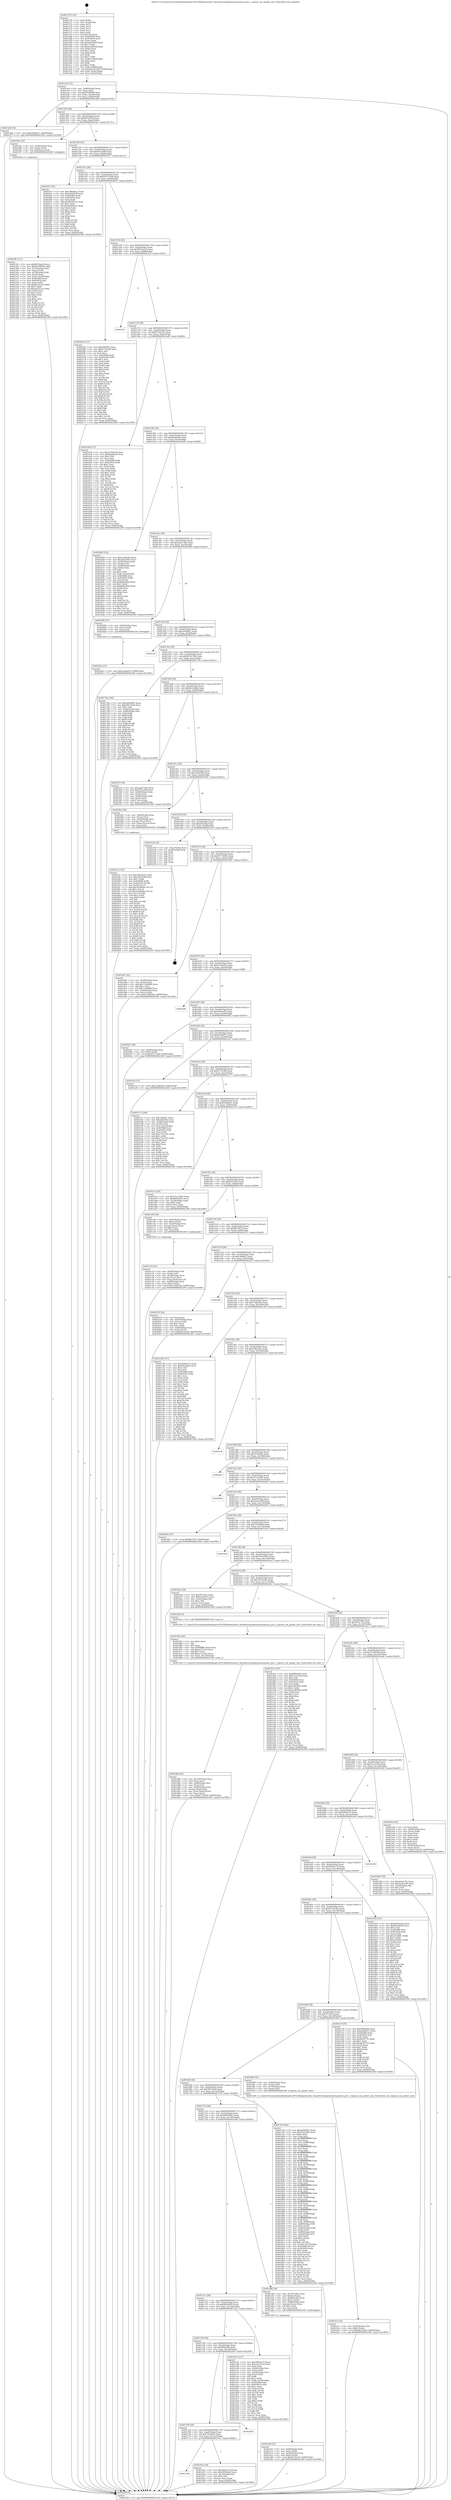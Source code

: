 digraph "0x401270" {
  label = "0x401270 (/mnt/c/Users/mathe/Desktop/tcc/POCII/binaries/extr_linuxdriversinputmousecypress_ps2.c_cypress_set_packet_size_Final-ollvm.out::main(0))"
  labelloc = "t"
  node[shape=record]

  Entry [label="",width=0.3,height=0.3,shape=circle,fillcolor=black,style=filled]
  "0x4012e4" [label="{
     0x4012e4 [32]\l
     | [instrs]\l
     &nbsp;&nbsp;0x4012e4 \<+6\>: mov -0x90(%rbp),%eax\l
     &nbsp;&nbsp;0x4012ea \<+2\>: mov %eax,%ecx\l
     &nbsp;&nbsp;0x4012ec \<+6\>: sub $0x8318f0d9,%ecx\l
     &nbsp;&nbsp;0x4012f2 \<+6\>: mov %eax,-0xa4(%rbp)\l
     &nbsp;&nbsp;0x4012f8 \<+6\>: mov %ecx,-0xa8(%rbp)\l
     &nbsp;&nbsp;0x4012fe \<+6\>: je 0000000000401a6b \<main+0x7fb\>\l
  }"]
  "0x401a6b" [label="{
     0x401a6b [15]\l
     | [instrs]\l
     &nbsp;&nbsp;0x401a6b \<+10\>: movl $0xf30bbbc1,-0x90(%rbp)\l
     &nbsp;&nbsp;0x401a75 \<+5\>: jmp 0000000000402309 \<main+0x1099\>\l
  }"]
  "0x401304" [label="{
     0x401304 [28]\l
     | [instrs]\l
     &nbsp;&nbsp;0x401304 \<+5\>: jmp 0000000000401309 \<main+0x99\>\l
     &nbsp;&nbsp;0x401309 \<+6\>: mov -0xa4(%rbp),%eax\l
     &nbsp;&nbsp;0x40130f \<+5\>: sub $0x8503f458,%eax\l
     &nbsp;&nbsp;0x401314 \<+6\>: mov %eax,-0xac(%rbp)\l
     &nbsp;&nbsp;0x40131a \<+6\>: je 00000000004019ec \<main+0x77c\>\l
  }"]
  Exit [label="",width=0.3,height=0.3,shape=circle,fillcolor=black,style=filled,peripheries=2]
  "0x4019ec" [label="{
     0x4019ec [16]\l
     | [instrs]\l
     &nbsp;&nbsp;0x4019ec \<+4\>: mov -0x80(%rbp),%rax\l
     &nbsp;&nbsp;0x4019f0 \<+3\>: mov (%rax),%rax\l
     &nbsp;&nbsp;0x4019f3 \<+4\>: mov 0x8(%rax),%rdi\l
     &nbsp;&nbsp;0x4019f7 \<+5\>: call 0000000000401060 \<atoi@plt\>\l
     | [calls]\l
     &nbsp;&nbsp;0x401060 \{1\} (unknown)\l
  }"]
  "0x401320" [label="{
     0x401320 [28]\l
     | [instrs]\l
     &nbsp;&nbsp;0x401320 \<+5\>: jmp 0000000000401325 \<main+0xb5\>\l
     &nbsp;&nbsp;0x401325 \<+6\>: mov -0xa4(%rbp),%eax\l
     &nbsp;&nbsp;0x40132b \<+5\>: sub $0x933ac94f,%eax\l
     &nbsp;&nbsp;0x401330 \<+6\>: mov %eax,-0xb0(%rbp)\l
     &nbsp;&nbsp;0x401336 \<+6\>: je 0000000000401f57 \<main+0xce7\>\l
  }"]
  "0x4020a5" [label="{
     0x4020a5 [15]\l
     | [instrs]\l
     &nbsp;&nbsp;0x4020a5 \<+10\>: movl $0xe2b4a5f3,-0x90(%rbp)\l
     &nbsp;&nbsp;0x4020af \<+5\>: jmp 0000000000402309 \<main+0x1099\>\l
  }"]
  "0x401f57" [label="{
     0x401f57 [91]\l
     | [instrs]\l
     &nbsp;&nbsp;0x401f57 \<+5\>: mov $0x198ede2c,%eax\l
     &nbsp;&nbsp;0x401f5c \<+5\>: mov $0xc65b935f,%ecx\l
     &nbsp;&nbsp;0x401f61 \<+7\>: mov 0x405068,%edx\l
     &nbsp;&nbsp;0x401f68 \<+7\>: mov 0x405054,%esi\l
     &nbsp;&nbsp;0x401f6f \<+2\>: mov %edx,%edi\l
     &nbsp;&nbsp;0x401f71 \<+6\>: add $0x905841dc,%edi\l
     &nbsp;&nbsp;0x401f77 \<+3\>: sub $0x1,%edi\l
     &nbsp;&nbsp;0x401f7a \<+6\>: sub $0x905841dc,%edi\l
     &nbsp;&nbsp;0x401f80 \<+3\>: imul %edi,%edx\l
     &nbsp;&nbsp;0x401f83 \<+3\>: and $0x1,%edx\l
     &nbsp;&nbsp;0x401f86 \<+3\>: cmp $0x0,%edx\l
     &nbsp;&nbsp;0x401f89 \<+4\>: sete %r8b\l
     &nbsp;&nbsp;0x401f8d \<+3\>: cmp $0xa,%esi\l
     &nbsp;&nbsp;0x401f90 \<+4\>: setl %r9b\l
     &nbsp;&nbsp;0x401f94 \<+3\>: mov %r8b,%r10b\l
     &nbsp;&nbsp;0x401f97 \<+3\>: and %r9b,%r10b\l
     &nbsp;&nbsp;0x401f9a \<+3\>: xor %r9b,%r8b\l
     &nbsp;&nbsp;0x401f9d \<+3\>: or %r8b,%r10b\l
     &nbsp;&nbsp;0x401fa0 \<+4\>: test $0x1,%r10b\l
     &nbsp;&nbsp;0x401fa4 \<+3\>: cmovne %ecx,%eax\l
     &nbsp;&nbsp;0x401fa7 \<+6\>: mov %eax,-0x90(%rbp)\l
     &nbsp;&nbsp;0x401fad \<+5\>: jmp 0000000000402309 \<main+0x1099\>\l
  }"]
  "0x40133c" [label="{
     0x40133c [28]\l
     | [instrs]\l
     &nbsp;&nbsp;0x40133c \<+5\>: jmp 0000000000401341 \<main+0xd1\>\l
     &nbsp;&nbsp;0x401341 \<+6\>: mov -0xa4(%rbp),%eax\l
     &nbsp;&nbsp;0x401347 \<+5\>: sub $0x95371ad9,%eax\l
     &nbsp;&nbsp;0x40134c \<+6\>: mov %eax,-0xb4(%rbp)\l
     &nbsp;&nbsp;0x401352 \<+6\>: je 00000000004020f3 \<main+0xe83\>\l
  }"]
  "0x401fcc" [label="{
     0x401fcc [153]\l
     | [instrs]\l
     &nbsp;&nbsp;0x401fcc \<+5\>: mov $0x198ede2c,%edx\l
     &nbsp;&nbsp;0x401fd1 \<+5\>: mov $0x28ca1998,%esi\l
     &nbsp;&nbsp;0x401fd6 \<+3\>: mov $0x1,%r8b\l
     &nbsp;&nbsp;0x401fd9 \<+8\>: mov 0x405068,%r9d\l
     &nbsp;&nbsp;0x401fe1 \<+8\>: mov 0x405054,%r10d\l
     &nbsp;&nbsp;0x401fe9 \<+3\>: mov %r9d,%r11d\l
     &nbsp;&nbsp;0x401fec \<+7\>: add $0x1654bbbc,%r11d\l
     &nbsp;&nbsp;0x401ff3 \<+4\>: sub $0x1,%r11d\l
     &nbsp;&nbsp;0x401ff7 \<+7\>: sub $0x1654bbbc,%r11d\l
     &nbsp;&nbsp;0x401ffe \<+4\>: imul %r11d,%r9d\l
     &nbsp;&nbsp;0x402002 \<+4\>: and $0x1,%r9d\l
     &nbsp;&nbsp;0x402006 \<+4\>: cmp $0x0,%r9d\l
     &nbsp;&nbsp;0x40200a \<+3\>: sete %bl\l
     &nbsp;&nbsp;0x40200d \<+4\>: cmp $0xa,%r10d\l
     &nbsp;&nbsp;0x402011 \<+4\>: setl %r14b\l
     &nbsp;&nbsp;0x402015 \<+3\>: mov %bl,%r15b\l
     &nbsp;&nbsp;0x402018 \<+4\>: xor $0xff,%r15b\l
     &nbsp;&nbsp;0x40201c \<+3\>: mov %r14b,%r12b\l
     &nbsp;&nbsp;0x40201f \<+4\>: xor $0xff,%r12b\l
     &nbsp;&nbsp;0x402023 \<+4\>: xor $0x1,%r8b\l
     &nbsp;&nbsp;0x402027 \<+3\>: mov %r15b,%r13b\l
     &nbsp;&nbsp;0x40202a \<+4\>: and $0xff,%r13b\l
     &nbsp;&nbsp;0x40202e \<+3\>: and %r8b,%bl\l
     &nbsp;&nbsp;0x402031 \<+3\>: mov %r12b,%al\l
     &nbsp;&nbsp;0x402034 \<+2\>: and $0xff,%al\l
     &nbsp;&nbsp;0x402036 \<+3\>: and %r8b,%r14b\l
     &nbsp;&nbsp;0x402039 \<+3\>: or %bl,%r13b\l
     &nbsp;&nbsp;0x40203c \<+3\>: or %r14b,%al\l
     &nbsp;&nbsp;0x40203f \<+3\>: xor %al,%r13b\l
     &nbsp;&nbsp;0x402042 \<+3\>: or %r12b,%r15b\l
     &nbsp;&nbsp;0x402045 \<+4\>: xor $0xff,%r15b\l
     &nbsp;&nbsp;0x402049 \<+4\>: or $0x1,%r8b\l
     &nbsp;&nbsp;0x40204d \<+3\>: and %r8b,%r15b\l
     &nbsp;&nbsp;0x402050 \<+3\>: or %r15b,%r13b\l
     &nbsp;&nbsp;0x402053 \<+4\>: test $0x1,%r13b\l
     &nbsp;&nbsp;0x402057 \<+3\>: cmovne %esi,%edx\l
     &nbsp;&nbsp;0x40205a \<+6\>: mov %edx,-0x90(%rbp)\l
     &nbsp;&nbsp;0x402060 \<+5\>: jmp 0000000000402309 \<main+0x1099\>\l
  }"]
  "0x4020f3" [label="{
     0x4020f3 [137]\l
     | [instrs]\l
     &nbsp;&nbsp;0x4020f3 \<+5\>: mov $0xc4b9df1,%eax\l
     &nbsp;&nbsp;0x4020f8 \<+5\>: mov $0xf1735c88,%ecx\l
     &nbsp;&nbsp;0x4020fd \<+2\>: mov $0x1,%dl\l
     &nbsp;&nbsp;0x4020ff \<+2\>: xor %esi,%esi\l
     &nbsp;&nbsp;0x402101 \<+7\>: mov 0x405068,%edi\l
     &nbsp;&nbsp;0x402108 \<+8\>: mov 0x405054,%r8d\l
     &nbsp;&nbsp;0x402110 \<+3\>: sub $0x1,%esi\l
     &nbsp;&nbsp;0x402113 \<+3\>: mov %edi,%r9d\l
     &nbsp;&nbsp;0x402116 \<+3\>: add %esi,%r9d\l
     &nbsp;&nbsp;0x402119 \<+4\>: imul %r9d,%edi\l
     &nbsp;&nbsp;0x40211d \<+3\>: and $0x1,%edi\l
     &nbsp;&nbsp;0x402120 \<+3\>: cmp $0x0,%edi\l
     &nbsp;&nbsp;0x402123 \<+4\>: sete %r10b\l
     &nbsp;&nbsp;0x402127 \<+4\>: cmp $0xa,%r8d\l
     &nbsp;&nbsp;0x40212b \<+4\>: setl %r11b\l
     &nbsp;&nbsp;0x40212f \<+3\>: mov %r10b,%bl\l
     &nbsp;&nbsp;0x402132 \<+3\>: xor $0xff,%bl\l
     &nbsp;&nbsp;0x402135 \<+3\>: mov %r11b,%r14b\l
     &nbsp;&nbsp;0x402138 \<+4\>: xor $0xff,%r14b\l
     &nbsp;&nbsp;0x40213c \<+3\>: xor $0x1,%dl\l
     &nbsp;&nbsp;0x40213f \<+3\>: mov %bl,%r15b\l
     &nbsp;&nbsp;0x402142 \<+4\>: and $0xff,%r15b\l
     &nbsp;&nbsp;0x402146 \<+3\>: and %dl,%r10b\l
     &nbsp;&nbsp;0x402149 \<+3\>: mov %r14b,%r12b\l
     &nbsp;&nbsp;0x40214c \<+4\>: and $0xff,%r12b\l
     &nbsp;&nbsp;0x402150 \<+3\>: and %dl,%r11b\l
     &nbsp;&nbsp;0x402153 \<+3\>: or %r10b,%r15b\l
     &nbsp;&nbsp;0x402156 \<+3\>: or %r11b,%r12b\l
     &nbsp;&nbsp;0x402159 \<+3\>: xor %r12b,%r15b\l
     &nbsp;&nbsp;0x40215c \<+3\>: or %r14b,%bl\l
     &nbsp;&nbsp;0x40215f \<+3\>: xor $0xff,%bl\l
     &nbsp;&nbsp;0x402162 \<+3\>: or $0x1,%dl\l
     &nbsp;&nbsp;0x402165 \<+2\>: and %dl,%bl\l
     &nbsp;&nbsp;0x402167 \<+3\>: or %bl,%r15b\l
     &nbsp;&nbsp;0x40216a \<+4\>: test $0x1,%r15b\l
     &nbsp;&nbsp;0x40216e \<+3\>: cmovne %ecx,%eax\l
     &nbsp;&nbsp;0x402171 \<+6\>: mov %eax,-0x90(%rbp)\l
     &nbsp;&nbsp;0x402177 \<+5\>: jmp 0000000000402309 \<main+0x1099\>\l
  }"]
  "0x401358" [label="{
     0x401358 [28]\l
     | [instrs]\l
     &nbsp;&nbsp;0x401358 \<+5\>: jmp 000000000040135d \<main+0xed\>\l
     &nbsp;&nbsp;0x40135d \<+6\>: mov -0xa4(%rbp),%eax\l
     &nbsp;&nbsp;0x401363 \<+5\>: sub $0x9653aa1b,%eax\l
     &nbsp;&nbsp;0x401368 \<+6\>: mov %eax,-0xb8(%rbp)\l
     &nbsp;&nbsp;0x40136e \<+6\>: je 000000000040223f \<main+0xfcf\>\l
  }"]
  "0x401f1a" [label="{
     0x401f1a [25]\l
     | [instrs]\l
     &nbsp;&nbsp;0x401f1a \<+4\>: mov -0x40(%rbp),%rax\l
     &nbsp;&nbsp;0x401f1e \<+6\>: movl $0x0,(%rax)\l
     &nbsp;&nbsp;0x401f24 \<+10\>: movl $0xb8c20ab4,-0x90(%rbp)\l
     &nbsp;&nbsp;0x401f2e \<+5\>: jmp 0000000000402309 \<main+0x1099\>\l
  }"]
  "0x40223f" [label="{
     0x40223f\l
  }", style=dashed]
  "0x401374" [label="{
     0x401374 [28]\l
     | [instrs]\l
     &nbsp;&nbsp;0x401374 \<+5\>: jmp 0000000000401379 \<main+0x109\>\l
     &nbsp;&nbsp;0x401379 \<+6\>: mov -0xa4(%rbp),%eax\l
     &nbsp;&nbsp;0x40137f \<+5\>: sub $0x971fa145,%eax\l
     &nbsp;&nbsp;0x401384 \<+6\>: mov %eax,-0xbc(%rbp)\l
     &nbsp;&nbsp;0x40138a \<+6\>: je 0000000000401adf \<main+0x86f\>\l
  }"]
  "0x401d8b" [label="{
     0x401d8b [44]\l
     | [instrs]\l
     &nbsp;&nbsp;0x401d8b \<+6\>: mov -0x150(%rbp),%ecx\l
     &nbsp;&nbsp;0x401d91 \<+3\>: imul %eax,%ecx\l
     &nbsp;&nbsp;0x401d94 \<+4\>: mov -0x60(%rbp),%rsi\l
     &nbsp;&nbsp;0x401d98 \<+3\>: mov (%rsi),%rsi\l
     &nbsp;&nbsp;0x401d9b \<+4\>: mov -0x58(%rbp),%rdi\l
     &nbsp;&nbsp;0x401d9f \<+3\>: movslq (%rdi),%rdi\l
     &nbsp;&nbsp;0x401da2 \<+4\>: mov (%rsi,%rdi,8),%rsi\l
     &nbsp;&nbsp;0x401da6 \<+2\>: mov %ecx,(%rsi)\l
     &nbsp;&nbsp;0x401da8 \<+10\>: movl $0xd7176643,-0x90(%rbp)\l
     &nbsp;&nbsp;0x401db2 \<+5\>: jmp 0000000000402309 \<main+0x1099\>\l
  }"]
  "0x401adf" [label="{
     0x401adf [137]\l
     | [instrs]\l
     &nbsp;&nbsp;0x401adf \<+5\>: mov $0xe150dc06,%eax\l
     &nbsp;&nbsp;0x401ae4 \<+5\>: mov $0x9bafab36,%ecx\l
     &nbsp;&nbsp;0x401ae9 \<+2\>: mov $0x1,%dl\l
     &nbsp;&nbsp;0x401aeb \<+2\>: xor %esi,%esi\l
     &nbsp;&nbsp;0x401aed \<+7\>: mov 0x405068,%edi\l
     &nbsp;&nbsp;0x401af4 \<+8\>: mov 0x405054,%r8d\l
     &nbsp;&nbsp;0x401afc \<+3\>: sub $0x1,%esi\l
     &nbsp;&nbsp;0x401aff \<+3\>: mov %edi,%r9d\l
     &nbsp;&nbsp;0x401b02 \<+3\>: add %esi,%r9d\l
     &nbsp;&nbsp;0x401b05 \<+4\>: imul %r9d,%edi\l
     &nbsp;&nbsp;0x401b09 \<+3\>: and $0x1,%edi\l
     &nbsp;&nbsp;0x401b0c \<+3\>: cmp $0x0,%edi\l
     &nbsp;&nbsp;0x401b0f \<+4\>: sete %r10b\l
     &nbsp;&nbsp;0x401b13 \<+4\>: cmp $0xa,%r8d\l
     &nbsp;&nbsp;0x401b17 \<+4\>: setl %r11b\l
     &nbsp;&nbsp;0x401b1b \<+3\>: mov %r10b,%bl\l
     &nbsp;&nbsp;0x401b1e \<+3\>: xor $0xff,%bl\l
     &nbsp;&nbsp;0x401b21 \<+3\>: mov %r11b,%r14b\l
     &nbsp;&nbsp;0x401b24 \<+4\>: xor $0xff,%r14b\l
     &nbsp;&nbsp;0x401b28 \<+3\>: xor $0x1,%dl\l
     &nbsp;&nbsp;0x401b2b \<+3\>: mov %bl,%r15b\l
     &nbsp;&nbsp;0x401b2e \<+4\>: and $0xff,%r15b\l
     &nbsp;&nbsp;0x401b32 \<+3\>: and %dl,%r10b\l
     &nbsp;&nbsp;0x401b35 \<+3\>: mov %r14b,%r12b\l
     &nbsp;&nbsp;0x401b38 \<+4\>: and $0xff,%r12b\l
     &nbsp;&nbsp;0x401b3c \<+3\>: and %dl,%r11b\l
     &nbsp;&nbsp;0x401b3f \<+3\>: or %r10b,%r15b\l
     &nbsp;&nbsp;0x401b42 \<+3\>: or %r11b,%r12b\l
     &nbsp;&nbsp;0x401b45 \<+3\>: xor %r12b,%r15b\l
     &nbsp;&nbsp;0x401b48 \<+3\>: or %r14b,%bl\l
     &nbsp;&nbsp;0x401b4b \<+3\>: xor $0xff,%bl\l
     &nbsp;&nbsp;0x401b4e \<+3\>: or $0x1,%dl\l
     &nbsp;&nbsp;0x401b51 \<+2\>: and %dl,%bl\l
     &nbsp;&nbsp;0x401b53 \<+3\>: or %bl,%r15b\l
     &nbsp;&nbsp;0x401b56 \<+4\>: test $0x1,%r15b\l
     &nbsp;&nbsp;0x401b5a \<+3\>: cmovne %ecx,%eax\l
     &nbsp;&nbsp;0x401b5d \<+6\>: mov %eax,-0x90(%rbp)\l
     &nbsp;&nbsp;0x401b63 \<+5\>: jmp 0000000000402309 \<main+0x1099\>\l
  }"]
  "0x401390" [label="{
     0x401390 [28]\l
     | [instrs]\l
     &nbsp;&nbsp;0x401390 \<+5\>: jmp 0000000000401395 \<main+0x125\>\l
     &nbsp;&nbsp;0x401395 \<+6\>: mov -0xa4(%rbp),%eax\l
     &nbsp;&nbsp;0x40139b \<+5\>: sub $0x9bafab36,%eax\l
     &nbsp;&nbsp;0x4013a0 \<+6\>: mov %eax,-0xc0(%rbp)\l
     &nbsp;&nbsp;0x4013a6 \<+6\>: je 0000000000401b68 \<main+0x8f8\>\l
  }"]
  "0x401d63" [label="{
     0x401d63 [40]\l
     | [instrs]\l
     &nbsp;&nbsp;0x401d63 \<+5\>: mov $0x2,%ecx\l
     &nbsp;&nbsp;0x401d68 \<+1\>: cltd\l
     &nbsp;&nbsp;0x401d69 \<+2\>: idiv %ecx\l
     &nbsp;&nbsp;0x401d6b \<+6\>: imul $0xfffffffe,%edx,%ecx\l
     &nbsp;&nbsp;0x401d71 \<+6\>: sub $0xaa723c03,%ecx\l
     &nbsp;&nbsp;0x401d77 \<+3\>: add $0x1,%ecx\l
     &nbsp;&nbsp;0x401d7a \<+6\>: add $0xaa723c03,%ecx\l
     &nbsp;&nbsp;0x401d80 \<+6\>: mov %ecx,-0x150(%rbp)\l
     &nbsp;&nbsp;0x401d86 \<+5\>: call 0000000000401160 \<next_i\>\l
     | [calls]\l
     &nbsp;&nbsp;0x401160 \{1\} (/mnt/c/Users/mathe/Desktop/tcc/POCII/binaries/extr_linuxdriversinputmousecypress_ps2.c_cypress_set_packet_size_Final-ollvm.out::next_i)\l
  }"]
  "0x401b68" [label="{
     0x401b68 [122]\l
     | [instrs]\l
     &nbsp;&nbsp;0x401b68 \<+5\>: mov $0xe150dc06,%eax\l
     &nbsp;&nbsp;0x401b6d \<+5\>: mov $0x356a3403,%ecx\l
     &nbsp;&nbsp;0x401b72 \<+4\>: mov -0x58(%rbp),%rdx\l
     &nbsp;&nbsp;0x401b76 \<+2\>: mov (%rdx),%esi\l
     &nbsp;&nbsp;0x401b78 \<+4\>: mov -0x68(%rbp),%rdx\l
     &nbsp;&nbsp;0x401b7c \<+2\>: cmp (%rdx),%esi\l
     &nbsp;&nbsp;0x401b7e \<+4\>: setl %dil\l
     &nbsp;&nbsp;0x401b82 \<+4\>: and $0x1,%dil\l
     &nbsp;&nbsp;0x401b86 \<+4\>: mov %dil,-0x2e(%rbp)\l
     &nbsp;&nbsp;0x401b8a \<+7\>: mov 0x405068,%esi\l
     &nbsp;&nbsp;0x401b91 \<+8\>: mov 0x405054,%r8d\l
     &nbsp;&nbsp;0x401b99 \<+3\>: mov %esi,%r9d\l
     &nbsp;&nbsp;0x401b9c \<+7\>: add $0x8d60e8f4,%r9d\l
     &nbsp;&nbsp;0x401ba3 \<+4\>: sub $0x1,%r9d\l
     &nbsp;&nbsp;0x401ba7 \<+7\>: sub $0x8d60e8f4,%r9d\l
     &nbsp;&nbsp;0x401bae \<+4\>: imul %r9d,%esi\l
     &nbsp;&nbsp;0x401bb2 \<+3\>: and $0x1,%esi\l
     &nbsp;&nbsp;0x401bb5 \<+3\>: cmp $0x0,%esi\l
     &nbsp;&nbsp;0x401bb8 \<+4\>: sete %dil\l
     &nbsp;&nbsp;0x401bbc \<+4\>: cmp $0xa,%r8d\l
     &nbsp;&nbsp;0x401bc0 \<+4\>: setl %r10b\l
     &nbsp;&nbsp;0x401bc4 \<+3\>: mov %dil,%r11b\l
     &nbsp;&nbsp;0x401bc7 \<+3\>: and %r10b,%r11b\l
     &nbsp;&nbsp;0x401bca \<+3\>: xor %r10b,%dil\l
     &nbsp;&nbsp;0x401bcd \<+3\>: or %dil,%r11b\l
     &nbsp;&nbsp;0x401bd0 \<+4\>: test $0x1,%r11b\l
     &nbsp;&nbsp;0x401bd4 \<+3\>: cmovne %ecx,%eax\l
     &nbsp;&nbsp;0x401bd7 \<+6\>: mov %eax,-0x90(%rbp)\l
     &nbsp;&nbsp;0x401bdd \<+5\>: jmp 0000000000402309 \<main+0x1099\>\l
  }"]
  "0x4013ac" [label="{
     0x4013ac [28]\l
     | [instrs]\l
     &nbsp;&nbsp;0x4013ac \<+5\>: jmp 00000000004013b1 \<main+0x141\>\l
     &nbsp;&nbsp;0x4013b1 \<+6\>: mov -0xa4(%rbp),%eax\l
     &nbsp;&nbsp;0x4013b7 \<+5\>: sub $0xaa62746c,%eax\l
     &nbsp;&nbsp;0x4013bc \<+6\>: mov %eax,-0xc4(%rbp)\l
     &nbsp;&nbsp;0x4013c2 \<+6\>: je 0000000000402096 \<main+0xe26\>\l
  }"]
  "0x401c1d" [label="{
     0x401c1d [43]\l
     | [instrs]\l
     &nbsp;&nbsp;0x401c1d \<+4\>: mov -0x60(%rbp),%rdi\l
     &nbsp;&nbsp;0x401c21 \<+3\>: mov (%rdi),%rdi\l
     &nbsp;&nbsp;0x401c24 \<+4\>: mov -0x58(%rbp),%rcx\l
     &nbsp;&nbsp;0x401c28 \<+3\>: movslq (%rcx),%rcx\l
     &nbsp;&nbsp;0x401c2b \<+4\>: mov %rax,(%rdi,%rcx,8)\l
     &nbsp;&nbsp;0x401c2f \<+4\>: mov -0x48(%rbp),%rax\l
     &nbsp;&nbsp;0x401c33 \<+6\>: movl $0x0,(%rax)\l
     &nbsp;&nbsp;0x401c39 \<+10\>: movl $0x118db16a,-0x90(%rbp)\l
     &nbsp;&nbsp;0x401c43 \<+5\>: jmp 0000000000402309 \<main+0x1099\>\l
  }"]
  "0x402096" [label="{
     0x402096 [15]\l
     | [instrs]\l
     &nbsp;&nbsp;0x402096 \<+4\>: mov -0x60(%rbp),%rax\l
     &nbsp;&nbsp;0x40209a \<+3\>: mov (%rax),%rax\l
     &nbsp;&nbsp;0x40209d \<+3\>: mov %rax,%rdi\l
     &nbsp;&nbsp;0x4020a0 \<+5\>: call 0000000000401030 \<free@plt\>\l
     | [calls]\l
     &nbsp;&nbsp;0x401030 \{1\} (unknown)\l
  }"]
  "0x4013c8" [label="{
     0x4013c8 [28]\l
     | [instrs]\l
     &nbsp;&nbsp;0x4013c8 \<+5\>: jmp 00000000004013cd \<main+0x15d\>\l
     &nbsp;&nbsp;0x4013cd \<+6\>: mov -0xa4(%rbp),%eax\l
     &nbsp;&nbsp;0x4013d3 \<+5\>: sub $0xae094f41,%eax\l
     &nbsp;&nbsp;0x4013d8 \<+6\>: mov %eax,-0xc8(%rbp)\l
     &nbsp;&nbsp;0x4013de \<+6\>: je 00000000004021fa \<main+0xf8a\>\l
  }"]
  "0x401abf" [label="{
     0x401abf [32]\l
     | [instrs]\l
     &nbsp;&nbsp;0x401abf \<+4\>: mov -0x60(%rbp),%rdi\l
     &nbsp;&nbsp;0x401ac3 \<+3\>: mov %rax,(%rdi)\l
     &nbsp;&nbsp;0x401ac6 \<+4\>: mov -0x58(%rbp),%rax\l
     &nbsp;&nbsp;0x401aca \<+6\>: movl $0x0,(%rax)\l
     &nbsp;&nbsp;0x401ad0 \<+10\>: movl $0x971fa145,-0x90(%rbp)\l
     &nbsp;&nbsp;0x401ada \<+5\>: jmp 0000000000402309 \<main+0x1099\>\l
  }"]
  "0x4021fa" [label="{
     0x4021fa\l
  }", style=dashed]
  "0x4013e4" [label="{
     0x4013e4 [28]\l
     | [instrs]\l
     &nbsp;&nbsp;0x4013e4 \<+5\>: jmp 00000000004013e9 \<main+0x179\>\l
     &nbsp;&nbsp;0x4013e9 \<+6\>: mov -0xa4(%rbp),%eax\l
     &nbsp;&nbsp;0x4013ef \<+5\>: sub $0xb2167280,%eax\l
     &nbsp;&nbsp;0x4013f4 \<+6\>: mov %eax,-0xcc(%rbp)\l
     &nbsp;&nbsp;0x4013fa \<+6\>: je 000000000040178a \<main+0x51a\>\l
  }"]
  "0x4019fc" [label="{
     0x4019fc [111]\l
     | [instrs]\l
     &nbsp;&nbsp;0x4019fc \<+5\>: mov $0x9653aa1b,%ecx\l
     &nbsp;&nbsp;0x401a01 \<+5\>: mov $0x8318f0d9,%edx\l
     &nbsp;&nbsp;0x401a06 \<+4\>: mov -0x78(%rbp),%rdi\l
     &nbsp;&nbsp;0x401a0a \<+2\>: mov %eax,(%rdi)\l
     &nbsp;&nbsp;0x401a0c \<+4\>: mov -0x78(%rbp),%rdi\l
     &nbsp;&nbsp;0x401a10 \<+2\>: mov (%rdi),%eax\l
     &nbsp;&nbsp;0x401a12 \<+3\>: mov %eax,-0x34(%rbp)\l
     &nbsp;&nbsp;0x401a15 \<+7\>: mov 0x405068,%eax\l
     &nbsp;&nbsp;0x401a1c \<+7\>: mov 0x405054,%esi\l
     &nbsp;&nbsp;0x401a23 \<+3\>: mov %eax,%r8d\l
     &nbsp;&nbsp;0x401a26 \<+7\>: add $0xfa325c2a,%r8d\l
     &nbsp;&nbsp;0x401a2d \<+4\>: sub $0x1,%r8d\l
     &nbsp;&nbsp;0x401a31 \<+7\>: sub $0xfa325c2a,%r8d\l
     &nbsp;&nbsp;0x401a38 \<+4\>: imul %r8d,%eax\l
     &nbsp;&nbsp;0x401a3c \<+3\>: and $0x1,%eax\l
     &nbsp;&nbsp;0x401a3f \<+3\>: cmp $0x0,%eax\l
     &nbsp;&nbsp;0x401a42 \<+4\>: sete %r9b\l
     &nbsp;&nbsp;0x401a46 \<+3\>: cmp $0xa,%esi\l
     &nbsp;&nbsp;0x401a49 \<+4\>: setl %r10b\l
     &nbsp;&nbsp;0x401a4d \<+3\>: mov %r9b,%r11b\l
     &nbsp;&nbsp;0x401a50 \<+3\>: and %r10b,%r11b\l
     &nbsp;&nbsp;0x401a53 \<+3\>: xor %r10b,%r9b\l
     &nbsp;&nbsp;0x401a56 \<+3\>: or %r9b,%r11b\l
     &nbsp;&nbsp;0x401a59 \<+4\>: test $0x1,%r11b\l
     &nbsp;&nbsp;0x401a5d \<+3\>: cmovne %edx,%ecx\l
     &nbsp;&nbsp;0x401a60 \<+6\>: mov %ecx,-0x90(%rbp)\l
     &nbsp;&nbsp;0x401a66 \<+5\>: jmp 0000000000402309 \<main+0x1099\>\l
  }"]
  "0x40178a" [label="{
     0x40178a [106]\l
     | [instrs]\l
     &nbsp;&nbsp;0x40178a \<+5\>: mov $0xae094f41,%eax\l
     &nbsp;&nbsp;0x40178f \<+5\>: mov $0x5fd725bd,%ecx\l
     &nbsp;&nbsp;0x401794 \<+2\>: mov $0x1,%dl\l
     &nbsp;&nbsp;0x401796 \<+7\>: mov -0x8a(%rbp),%sil\l
     &nbsp;&nbsp;0x40179d \<+7\>: mov -0x89(%rbp),%dil\l
     &nbsp;&nbsp;0x4017a4 \<+3\>: mov %sil,%r8b\l
     &nbsp;&nbsp;0x4017a7 \<+4\>: xor $0xff,%r8b\l
     &nbsp;&nbsp;0x4017ab \<+3\>: mov %dil,%r9b\l
     &nbsp;&nbsp;0x4017ae \<+4\>: xor $0xff,%r9b\l
     &nbsp;&nbsp;0x4017b2 \<+3\>: xor $0x1,%dl\l
     &nbsp;&nbsp;0x4017b5 \<+3\>: mov %r8b,%r10b\l
     &nbsp;&nbsp;0x4017b8 \<+4\>: and $0xff,%r10b\l
     &nbsp;&nbsp;0x4017bc \<+3\>: and %dl,%sil\l
     &nbsp;&nbsp;0x4017bf \<+3\>: mov %r9b,%r11b\l
     &nbsp;&nbsp;0x4017c2 \<+4\>: and $0xff,%r11b\l
     &nbsp;&nbsp;0x4017c6 \<+3\>: and %dl,%dil\l
     &nbsp;&nbsp;0x4017c9 \<+3\>: or %sil,%r10b\l
     &nbsp;&nbsp;0x4017cc \<+3\>: or %dil,%r11b\l
     &nbsp;&nbsp;0x4017cf \<+3\>: xor %r11b,%r10b\l
     &nbsp;&nbsp;0x4017d2 \<+3\>: or %r9b,%r8b\l
     &nbsp;&nbsp;0x4017d5 \<+4\>: xor $0xff,%r8b\l
     &nbsp;&nbsp;0x4017d9 \<+3\>: or $0x1,%dl\l
     &nbsp;&nbsp;0x4017dc \<+3\>: and %dl,%r8b\l
     &nbsp;&nbsp;0x4017df \<+3\>: or %r8b,%r10b\l
     &nbsp;&nbsp;0x4017e2 \<+4\>: test $0x1,%r10b\l
     &nbsp;&nbsp;0x4017e6 \<+3\>: cmovne %ecx,%eax\l
     &nbsp;&nbsp;0x4017e9 \<+6\>: mov %eax,-0x90(%rbp)\l
     &nbsp;&nbsp;0x4017ef \<+5\>: jmp 0000000000402309 \<main+0x1099\>\l
  }"]
  "0x401400" [label="{
     0x401400 [28]\l
     | [instrs]\l
     &nbsp;&nbsp;0x401400 \<+5\>: jmp 0000000000401405 \<main+0x195\>\l
     &nbsp;&nbsp;0x401405 \<+6\>: mov -0xa4(%rbp),%eax\l
     &nbsp;&nbsp;0x40140b \<+5\>: sub $0xb8c20ab4,%eax\l
     &nbsp;&nbsp;0x401410 \<+6\>: mov %eax,-0xd0(%rbp)\l
     &nbsp;&nbsp;0x401416 \<+6\>: je 0000000000401f33 \<main+0xcc3\>\l
  }"]
  "0x402309" [label="{
     0x402309 [5]\l
     | [instrs]\l
     &nbsp;&nbsp;0x402309 \<+5\>: jmp 00000000004012e4 \<main+0x74\>\l
  }"]
  "0x401270" [label="{
     0x401270 [116]\l
     | [instrs]\l
     &nbsp;&nbsp;0x401270 \<+1\>: push %rbp\l
     &nbsp;&nbsp;0x401271 \<+3\>: mov %rsp,%rbp\l
     &nbsp;&nbsp;0x401274 \<+2\>: push %r15\l
     &nbsp;&nbsp;0x401276 \<+2\>: push %r14\l
     &nbsp;&nbsp;0x401278 \<+2\>: push %r13\l
     &nbsp;&nbsp;0x40127a \<+2\>: push %r12\l
     &nbsp;&nbsp;0x40127c \<+1\>: push %rbx\l
     &nbsp;&nbsp;0x40127d \<+7\>: sub $0x158,%rsp\l
     &nbsp;&nbsp;0x401284 \<+7\>: mov 0x405068,%eax\l
     &nbsp;&nbsp;0x40128b \<+7\>: mov 0x405054,%ecx\l
     &nbsp;&nbsp;0x401292 \<+2\>: mov %eax,%edx\l
     &nbsp;&nbsp;0x401294 \<+6\>: add $0xdcd282bf,%edx\l
     &nbsp;&nbsp;0x40129a \<+3\>: sub $0x1,%edx\l
     &nbsp;&nbsp;0x40129d \<+6\>: sub $0xdcd282bf,%edx\l
     &nbsp;&nbsp;0x4012a3 \<+3\>: imul %edx,%eax\l
     &nbsp;&nbsp;0x4012a6 \<+3\>: and $0x1,%eax\l
     &nbsp;&nbsp;0x4012a9 \<+3\>: cmp $0x0,%eax\l
     &nbsp;&nbsp;0x4012ac \<+4\>: sete %r8b\l
     &nbsp;&nbsp;0x4012b0 \<+4\>: and $0x1,%r8b\l
     &nbsp;&nbsp;0x4012b4 \<+7\>: mov %r8b,-0x8a(%rbp)\l
     &nbsp;&nbsp;0x4012bb \<+3\>: cmp $0xa,%ecx\l
     &nbsp;&nbsp;0x4012be \<+4\>: setl %r8b\l
     &nbsp;&nbsp;0x4012c2 \<+4\>: and $0x1,%r8b\l
     &nbsp;&nbsp;0x4012c6 \<+7\>: mov %r8b,-0x89(%rbp)\l
     &nbsp;&nbsp;0x4012cd \<+10\>: movl $0xb2167280,-0x90(%rbp)\l
     &nbsp;&nbsp;0x4012d7 \<+6\>: mov %edi,-0x94(%rbp)\l
     &nbsp;&nbsp;0x4012dd \<+7\>: mov %rsi,-0xa0(%rbp)\l
  }"]
  "0x401780" [label="{
     0x401780\l
  }", style=dashed]
  "0x401f33" [label="{
     0x401f33 [36]\l
     | [instrs]\l
     &nbsp;&nbsp;0x401f33 \<+5\>: mov $0xaa62746c,%eax\l
     &nbsp;&nbsp;0x401f38 \<+5\>: mov $0x933ac94f,%ecx\l
     &nbsp;&nbsp;0x401f3d \<+4\>: mov -0x40(%rbp),%rdx\l
     &nbsp;&nbsp;0x401f41 \<+2\>: mov (%rdx),%esi\l
     &nbsp;&nbsp;0x401f43 \<+4\>: mov -0x68(%rbp),%rdx\l
     &nbsp;&nbsp;0x401f47 \<+2\>: cmp (%rdx),%esi\l
     &nbsp;&nbsp;0x401f49 \<+3\>: cmovl %ecx,%eax\l
     &nbsp;&nbsp;0x401f4c \<+6\>: mov %eax,-0x90(%rbp)\l
     &nbsp;&nbsp;0x401f52 \<+5\>: jmp 0000000000402309 \<main+0x1099\>\l
  }"]
  "0x40141c" [label="{
     0x40141c [28]\l
     | [instrs]\l
     &nbsp;&nbsp;0x40141c \<+5\>: jmp 0000000000401421 \<main+0x1b1\>\l
     &nbsp;&nbsp;0x401421 \<+6\>: mov -0xa4(%rbp),%eax\l
     &nbsp;&nbsp;0x401427 \<+5\>: sub $0xc65b935f,%eax\l
     &nbsp;&nbsp;0x40142c \<+6\>: mov %eax,-0xd4(%rbp)\l
     &nbsp;&nbsp;0x401432 \<+6\>: je 0000000000401fb2 \<main+0xd42\>\l
  }"]
  "0x40191a" [label="{
     0x40191a [30]\l
     | [instrs]\l
     &nbsp;&nbsp;0x40191a \<+5\>: mov $0x5dd41178,%eax\l
     &nbsp;&nbsp;0x40191f \<+5\>: mov $0x330348e8,%ecx\l
     &nbsp;&nbsp;0x401924 \<+3\>: mov -0x35(%rbp),%dl\l
     &nbsp;&nbsp;0x401927 \<+3\>: test $0x1,%dl\l
     &nbsp;&nbsp;0x40192a \<+3\>: cmovne %ecx,%eax\l
     &nbsp;&nbsp;0x40192d \<+6\>: mov %eax,-0x90(%rbp)\l
     &nbsp;&nbsp;0x401933 \<+5\>: jmp 0000000000402309 \<main+0x1099\>\l
  }"]
  "0x401fb2" [label="{
     0x401fb2 [26]\l
     | [instrs]\l
     &nbsp;&nbsp;0x401fb2 \<+4\>: mov -0x60(%rbp),%rax\l
     &nbsp;&nbsp;0x401fb6 \<+3\>: mov (%rax),%rax\l
     &nbsp;&nbsp;0x401fb9 \<+4\>: mov -0x40(%rbp),%rcx\l
     &nbsp;&nbsp;0x401fbd \<+3\>: movslq (%rcx),%rcx\l
     &nbsp;&nbsp;0x401fc0 \<+4\>: mov (%rax,%rcx,8),%rax\l
     &nbsp;&nbsp;0x401fc4 \<+3\>: mov %rax,%rdi\l
     &nbsp;&nbsp;0x401fc7 \<+5\>: call 0000000000401030 \<free@plt\>\l
     | [calls]\l
     &nbsp;&nbsp;0x401030 \{1\} (unknown)\l
  }"]
  "0x401438" [label="{
     0x401438 [28]\l
     | [instrs]\l
     &nbsp;&nbsp;0x401438 \<+5\>: jmp 000000000040143d \<main+0x1cd\>\l
     &nbsp;&nbsp;0x40143d \<+6\>: mov -0xa4(%rbp),%eax\l
     &nbsp;&nbsp;0x401443 \<+5\>: sub $0xd2f2fc8a,%eax\l
     &nbsp;&nbsp;0x401448 \<+6\>: mov %eax,-0xd8(%rbp)\l
     &nbsp;&nbsp;0x40144e \<+6\>: je 00000000004021e8 \<main+0xf78\>\l
  }"]
  "0x401764" [label="{
     0x401764 [28]\l
     | [instrs]\l
     &nbsp;&nbsp;0x401764 \<+5\>: jmp 0000000000401769 \<main+0x4f9\>\l
     &nbsp;&nbsp;0x401769 \<+6\>: mov -0xa4(%rbp),%eax\l
     &nbsp;&nbsp;0x40176f \<+5\>: sub $0x79e42f6e,%eax\l
     &nbsp;&nbsp;0x401774 \<+6\>: mov %eax,-0x14c(%rbp)\l
     &nbsp;&nbsp;0x40177a \<+6\>: je 000000000040191a \<main+0x6aa\>\l
  }"]
  "0x4021e8" [label="{
     0x4021e8 [18]\l
     | [instrs]\l
     &nbsp;&nbsp;0x4021e8 \<+3\>: mov -0x2c(%rbp),%eax\l
     &nbsp;&nbsp;0x4021eb \<+4\>: lea -0x28(%rbp),%rsp\l
     &nbsp;&nbsp;0x4021ef \<+1\>: pop %rbx\l
     &nbsp;&nbsp;0x4021f0 \<+2\>: pop %r12\l
     &nbsp;&nbsp;0x4021f2 \<+2\>: pop %r13\l
     &nbsp;&nbsp;0x4021f4 \<+2\>: pop %r14\l
     &nbsp;&nbsp;0x4021f6 \<+2\>: pop %r15\l
     &nbsp;&nbsp;0x4021f8 \<+1\>: pop %rbp\l
     &nbsp;&nbsp;0x4021f9 \<+1\>: ret\l
  }"]
  "0x401454" [label="{
     0x401454 [28]\l
     | [instrs]\l
     &nbsp;&nbsp;0x401454 \<+5\>: jmp 0000000000401459 \<main+0x1e9\>\l
     &nbsp;&nbsp;0x401459 \<+6\>: mov -0xa4(%rbp),%eax\l
     &nbsp;&nbsp;0x40145f \<+5\>: sub $0xd7176643,%eax\l
     &nbsp;&nbsp;0x401464 \<+6\>: mov %eax,-0xdc(%rbp)\l
     &nbsp;&nbsp;0x40146a \<+6\>: je 0000000000401db7 \<main+0xb47\>\l
  }"]
  "0x4022b9" [label="{
     0x4022b9\l
  }", style=dashed]
  "0x401db7" [label="{
     0x401db7 [42]\l
     | [instrs]\l
     &nbsp;&nbsp;0x401db7 \<+4\>: mov -0x48(%rbp),%rax\l
     &nbsp;&nbsp;0x401dbb \<+2\>: mov (%rax),%ecx\l
     &nbsp;&nbsp;0x401dbd \<+6\>: add $0x7c2688f8,%ecx\l
     &nbsp;&nbsp;0x401dc3 \<+3\>: add $0x1,%ecx\l
     &nbsp;&nbsp;0x401dc6 \<+6\>: sub $0x7c2688f8,%ecx\l
     &nbsp;&nbsp;0x401dcc \<+4\>: mov -0x48(%rbp),%rax\l
     &nbsp;&nbsp;0x401dd0 \<+2\>: mov %ecx,(%rax)\l
     &nbsp;&nbsp;0x401dd2 \<+10\>: movl $0x118db16a,-0x90(%rbp)\l
     &nbsp;&nbsp;0x401ddc \<+5\>: jmp 0000000000402309 \<main+0x1099\>\l
  }"]
  "0x401470" [label="{
     0x401470 [28]\l
     | [instrs]\l
     &nbsp;&nbsp;0x401470 \<+5\>: jmp 0000000000401475 \<main+0x205\>\l
     &nbsp;&nbsp;0x401475 \<+6\>: mov -0xa4(%rbp),%eax\l
     &nbsp;&nbsp;0x40147b \<+5\>: sub $0xe150dc06,%eax\l
     &nbsp;&nbsp;0x401480 \<+6\>: mov %eax,-0xe0(%rbp)\l
     &nbsp;&nbsp;0x401486 \<+6\>: je 000000000040226f \<main+0xfff\>\l
  }"]
  "0x401748" [label="{
     0x401748 [28]\l
     | [instrs]\l
     &nbsp;&nbsp;0x401748 \<+5\>: jmp 000000000040174d \<main+0x4dd\>\l
     &nbsp;&nbsp;0x40174d \<+6\>: mov -0xa4(%rbp),%eax\l
     &nbsp;&nbsp;0x401753 \<+5\>: sub $0x6f80a9f4,%eax\l
     &nbsp;&nbsp;0x401758 \<+6\>: mov %eax,-0x148(%rbp)\l
     &nbsp;&nbsp;0x40175e \<+6\>: je 00000000004022b9 \<main+0x1049\>\l
  }"]
  "0x40226f" [label="{
     0x40226f\l
  }", style=dashed]
  "0x40148c" [label="{
     0x40148c [28]\l
     | [instrs]\l
     &nbsp;&nbsp;0x40148c \<+5\>: jmp 0000000000401491 \<main+0x221\>\l
     &nbsp;&nbsp;0x401491 \<+6\>: mov -0xa4(%rbp),%eax\l
     &nbsp;&nbsp;0x401497 \<+5\>: sub $0xe2b4a5f3,%eax\l
     &nbsp;&nbsp;0x40149c \<+6\>: mov %eax,-0xe4(%rbp)\l
     &nbsp;&nbsp;0x4014a2 \<+6\>: je 00000000004020d7 \<main+0xe67\>\l
  }"]
  "0x401cd1" [label="{
     0x401cd1 [111]\l
     | [instrs]\l
     &nbsp;&nbsp;0x401cd1 \<+5\>: mov $0x5d9e4c72,%eax\l
     &nbsp;&nbsp;0x401cd6 \<+5\>: mov $0x5cee3726,%ecx\l
     &nbsp;&nbsp;0x401cdb \<+2\>: xor %edx,%edx\l
     &nbsp;&nbsp;0x401cdd \<+4\>: mov -0x48(%rbp),%rsi\l
     &nbsp;&nbsp;0x401ce1 \<+2\>: mov (%rsi),%edi\l
     &nbsp;&nbsp;0x401ce3 \<+4\>: mov -0x50(%rbp),%rsi\l
     &nbsp;&nbsp;0x401ce7 \<+2\>: cmp (%rsi),%edi\l
     &nbsp;&nbsp;0x401ce9 \<+4\>: setl %r8b\l
     &nbsp;&nbsp;0x401ced \<+4\>: and $0x1,%r8b\l
     &nbsp;&nbsp;0x401cf1 \<+4\>: mov %r8b,-0x2d(%rbp)\l
     &nbsp;&nbsp;0x401cf5 \<+7\>: mov 0x405068,%edi\l
     &nbsp;&nbsp;0x401cfc \<+8\>: mov 0x405054,%r9d\l
     &nbsp;&nbsp;0x401d04 \<+3\>: sub $0x1,%edx\l
     &nbsp;&nbsp;0x401d07 \<+3\>: mov %edi,%r10d\l
     &nbsp;&nbsp;0x401d0a \<+3\>: add %edx,%r10d\l
     &nbsp;&nbsp;0x401d0d \<+4\>: imul %r10d,%edi\l
     &nbsp;&nbsp;0x401d11 \<+3\>: and $0x1,%edi\l
     &nbsp;&nbsp;0x401d14 \<+3\>: cmp $0x0,%edi\l
     &nbsp;&nbsp;0x401d17 \<+4\>: sete %r8b\l
     &nbsp;&nbsp;0x401d1b \<+4\>: cmp $0xa,%r9d\l
     &nbsp;&nbsp;0x401d1f \<+4\>: setl %r11b\l
     &nbsp;&nbsp;0x401d23 \<+3\>: mov %r8b,%bl\l
     &nbsp;&nbsp;0x401d26 \<+3\>: and %r11b,%bl\l
     &nbsp;&nbsp;0x401d29 \<+3\>: xor %r11b,%r8b\l
     &nbsp;&nbsp;0x401d2c \<+3\>: or %r8b,%bl\l
     &nbsp;&nbsp;0x401d2f \<+3\>: test $0x1,%bl\l
     &nbsp;&nbsp;0x401d32 \<+3\>: cmovne %ecx,%eax\l
     &nbsp;&nbsp;0x401d35 \<+6\>: mov %eax,-0x90(%rbp)\l
     &nbsp;&nbsp;0x401d3b \<+5\>: jmp 0000000000402309 \<main+0x1099\>\l
  }"]
  "0x4020d7" [label="{
     0x4020d7 [28]\l
     | [instrs]\l
     &nbsp;&nbsp;0x4020d7 \<+7\>: mov -0x88(%rbp),%rax\l
     &nbsp;&nbsp;0x4020de \<+6\>: movl $0x0,(%rax)\l
     &nbsp;&nbsp;0x4020e4 \<+10\>: movl $0x95371ad9,-0x90(%rbp)\l
     &nbsp;&nbsp;0x4020ee \<+5\>: jmp 0000000000402309 \<main+0x1099\>\l
  }"]
  "0x4014a8" [label="{
     0x4014a8 [28]\l
     | [instrs]\l
     &nbsp;&nbsp;0x4014a8 \<+5\>: jmp 00000000004014ad \<main+0x23d\>\l
     &nbsp;&nbsp;0x4014ad \<+6\>: mov -0xa4(%rbp),%eax\l
     &nbsp;&nbsp;0x4014b3 \<+5\>: sub $0xea06d07c,%eax\l
     &nbsp;&nbsp;0x4014b8 \<+6\>: mov %eax,-0xe8(%rbp)\l
     &nbsp;&nbsp;0x4014be \<+6\>: je 0000000000401ecf \<main+0xc5f\>\l
  }"]
  "0x40172c" [label="{
     0x40172c [28]\l
     | [instrs]\l
     &nbsp;&nbsp;0x40172c \<+5\>: jmp 0000000000401731 \<main+0x4c1\>\l
     &nbsp;&nbsp;0x401731 \<+6\>: mov -0xa4(%rbp),%eax\l
     &nbsp;&nbsp;0x401737 \<+5\>: sub $0x6f5e4283,%eax\l
     &nbsp;&nbsp;0x40173c \<+6\>: mov %eax,-0x144(%rbp)\l
     &nbsp;&nbsp;0x401742 \<+6\>: je 0000000000401cd1 \<main+0xa61\>\l
  }"]
  "0x401ecf" [label="{
     0x401ecf [15]\l
     | [instrs]\l
     &nbsp;&nbsp;0x401ecf \<+10\>: movl $0x532fb448,-0x90(%rbp)\l
     &nbsp;&nbsp;0x401ed9 \<+5\>: jmp 0000000000402309 \<main+0x1099\>\l
  }"]
  "0x4014c4" [label="{
     0x4014c4 [28]\l
     | [instrs]\l
     &nbsp;&nbsp;0x4014c4 \<+5\>: jmp 00000000004014c9 \<main+0x259\>\l
     &nbsp;&nbsp;0x4014c9 \<+6\>: mov -0xa4(%rbp),%eax\l
     &nbsp;&nbsp;0x4014cf \<+5\>: sub $0xf1735c88,%eax\l
     &nbsp;&nbsp;0x4014d4 \<+6\>: mov %eax,-0xec(%rbp)\l
     &nbsp;&nbsp;0x4014da \<+6\>: je 000000000040217c \<main+0xf0c\>\l
  }"]
  "0x401a98" [label="{
     0x401a98 [39]\l
     | [instrs]\l
     &nbsp;&nbsp;0x401a98 \<+4\>: mov -0x70(%rbp),%rax\l
     &nbsp;&nbsp;0x401a9c \<+6\>: movl $0x64,(%rax)\l
     &nbsp;&nbsp;0x401aa2 \<+4\>: mov -0x68(%rbp),%rax\l
     &nbsp;&nbsp;0x401aa6 \<+6\>: movl $0x1,(%rax)\l
     &nbsp;&nbsp;0x401aac \<+4\>: mov -0x68(%rbp),%rax\l
     &nbsp;&nbsp;0x401ab0 \<+3\>: movslq (%rax),%rax\l
     &nbsp;&nbsp;0x401ab3 \<+4\>: shl $0x3,%rax\l
     &nbsp;&nbsp;0x401ab7 \<+3\>: mov %rax,%rdi\l
     &nbsp;&nbsp;0x401aba \<+5\>: call 0000000000401050 \<malloc@plt\>\l
     | [calls]\l
     &nbsp;&nbsp;0x401050 \{1\} (unknown)\l
  }"]
  "0x40217c" [label="{
     0x40217c [108]\l
     | [instrs]\l
     &nbsp;&nbsp;0x40217c \<+5\>: mov $0xc4b9df1,%eax\l
     &nbsp;&nbsp;0x402181 \<+5\>: mov $0xd2f2fc8a,%ecx\l
     &nbsp;&nbsp;0x402186 \<+7\>: mov -0x88(%rbp),%rdx\l
     &nbsp;&nbsp;0x40218d \<+2\>: mov (%rdx),%esi\l
     &nbsp;&nbsp;0x40218f \<+3\>: mov %esi,-0x2c(%rbp)\l
     &nbsp;&nbsp;0x402192 \<+7\>: mov 0x405068,%esi\l
     &nbsp;&nbsp;0x402199 \<+7\>: mov 0x405054,%edi\l
     &nbsp;&nbsp;0x4021a0 \<+3\>: mov %esi,%r8d\l
     &nbsp;&nbsp;0x4021a3 \<+7\>: add $0xe73cc3d1,%r8d\l
     &nbsp;&nbsp;0x4021aa \<+4\>: sub $0x1,%r8d\l
     &nbsp;&nbsp;0x4021ae \<+7\>: sub $0xe73cc3d1,%r8d\l
     &nbsp;&nbsp;0x4021b5 \<+4\>: imul %r8d,%esi\l
     &nbsp;&nbsp;0x4021b9 \<+3\>: and $0x1,%esi\l
     &nbsp;&nbsp;0x4021bc \<+3\>: cmp $0x0,%esi\l
     &nbsp;&nbsp;0x4021bf \<+4\>: sete %r9b\l
     &nbsp;&nbsp;0x4021c3 \<+3\>: cmp $0xa,%edi\l
     &nbsp;&nbsp;0x4021c6 \<+4\>: setl %r10b\l
     &nbsp;&nbsp;0x4021ca \<+3\>: mov %r9b,%r11b\l
     &nbsp;&nbsp;0x4021cd \<+3\>: and %r10b,%r11b\l
     &nbsp;&nbsp;0x4021d0 \<+3\>: xor %r10b,%r9b\l
     &nbsp;&nbsp;0x4021d3 \<+3\>: or %r9b,%r11b\l
     &nbsp;&nbsp;0x4021d6 \<+4\>: test $0x1,%r11b\l
     &nbsp;&nbsp;0x4021da \<+3\>: cmovne %ecx,%eax\l
     &nbsp;&nbsp;0x4021dd \<+6\>: mov %eax,-0x90(%rbp)\l
     &nbsp;&nbsp;0x4021e3 \<+5\>: jmp 0000000000402309 \<main+0x1099\>\l
  }"]
  "0x4014e0" [label="{
     0x4014e0 [28]\l
     | [instrs]\l
     &nbsp;&nbsp;0x4014e0 \<+5\>: jmp 00000000004014e5 \<main+0x275\>\l
     &nbsp;&nbsp;0x4014e5 \<+6\>: mov -0xa4(%rbp),%eax\l
     &nbsp;&nbsp;0x4014eb \<+5\>: sub $0xf30bbbc1,%eax\l
     &nbsp;&nbsp;0x4014f0 \<+6\>: mov %eax,-0xf0(%rbp)\l
     &nbsp;&nbsp;0x4014f6 \<+6\>: je 0000000000401a7a \<main+0x80a\>\l
  }"]
  "0x401710" [label="{
     0x401710 [28]\l
     | [instrs]\l
     &nbsp;&nbsp;0x401710 \<+5\>: jmp 0000000000401715 \<main+0x4a5\>\l
     &nbsp;&nbsp;0x401715 \<+6\>: mov -0xa4(%rbp),%eax\l
     &nbsp;&nbsp;0x40171b \<+5\>: sub $0x68956601,%eax\l
     &nbsp;&nbsp;0x401720 \<+6\>: mov %eax,-0x140(%rbp)\l
     &nbsp;&nbsp;0x401726 \<+6\>: je 0000000000401a98 \<main+0x828\>\l
  }"]
  "0x401a7a" [label="{
     0x401a7a [30]\l
     | [instrs]\l
     &nbsp;&nbsp;0x401a7a \<+5\>: mov $0x27e13693,%eax\l
     &nbsp;&nbsp;0x401a7f \<+5\>: mov $0x68956601,%ecx\l
     &nbsp;&nbsp;0x401a84 \<+3\>: mov -0x34(%rbp),%edx\l
     &nbsp;&nbsp;0x401a87 \<+3\>: cmp $0x0,%edx\l
     &nbsp;&nbsp;0x401a8a \<+3\>: cmove %ecx,%eax\l
     &nbsp;&nbsp;0x401a8d \<+6\>: mov %eax,-0x90(%rbp)\l
     &nbsp;&nbsp;0x401a93 \<+5\>: jmp 0000000000402309 \<main+0x1099\>\l
  }"]
  "0x4014fc" [label="{
     0x4014fc [28]\l
     | [instrs]\l
     &nbsp;&nbsp;0x4014fc \<+5\>: jmp 0000000000401501 \<main+0x291\>\l
     &nbsp;&nbsp;0x401501 \<+6\>: mov -0xa4(%rbp),%eax\l
     &nbsp;&nbsp;0x401507 \<+5\>: sub $0xfa332633,%eax\l
     &nbsp;&nbsp;0x40150c \<+6\>: mov %eax,-0xf4(%rbp)\l
     &nbsp;&nbsp;0x401512 \<+6\>: je 0000000000401c00 \<main+0x990\>\l
  }"]
  "0x4017f4" [label="{
     0x4017f4 [294]\l
     | [instrs]\l
     &nbsp;&nbsp;0x4017f4 \<+5\>: mov $0xae094f41,%eax\l
     &nbsp;&nbsp;0x4017f9 \<+5\>: mov $0x79e42f6e,%ecx\l
     &nbsp;&nbsp;0x4017fe \<+2\>: xor %edx,%edx\l
     &nbsp;&nbsp;0x401800 \<+3\>: mov %rsp,%rsi\l
     &nbsp;&nbsp;0x401803 \<+4\>: add $0xfffffffffffffff0,%rsi\l
     &nbsp;&nbsp;0x401807 \<+3\>: mov %rsi,%rsp\l
     &nbsp;&nbsp;0x40180a \<+7\>: mov %rsi,-0x88(%rbp)\l
     &nbsp;&nbsp;0x401811 \<+3\>: mov %rsp,%rsi\l
     &nbsp;&nbsp;0x401814 \<+4\>: add $0xfffffffffffffff0,%rsi\l
     &nbsp;&nbsp;0x401818 \<+3\>: mov %rsi,%rsp\l
     &nbsp;&nbsp;0x40181b \<+3\>: mov %rsp,%rdi\l
     &nbsp;&nbsp;0x40181e \<+4\>: add $0xfffffffffffffff0,%rdi\l
     &nbsp;&nbsp;0x401822 \<+3\>: mov %rdi,%rsp\l
     &nbsp;&nbsp;0x401825 \<+4\>: mov %rdi,-0x80(%rbp)\l
     &nbsp;&nbsp;0x401829 \<+3\>: mov %rsp,%rdi\l
     &nbsp;&nbsp;0x40182c \<+4\>: add $0xfffffffffffffff0,%rdi\l
     &nbsp;&nbsp;0x401830 \<+3\>: mov %rdi,%rsp\l
     &nbsp;&nbsp;0x401833 \<+4\>: mov %rdi,-0x78(%rbp)\l
     &nbsp;&nbsp;0x401837 \<+3\>: mov %rsp,%rdi\l
     &nbsp;&nbsp;0x40183a \<+4\>: add $0xfffffffffffffff0,%rdi\l
     &nbsp;&nbsp;0x40183e \<+3\>: mov %rdi,%rsp\l
     &nbsp;&nbsp;0x401841 \<+4\>: mov %rdi,-0x70(%rbp)\l
     &nbsp;&nbsp;0x401845 \<+3\>: mov %rsp,%rdi\l
     &nbsp;&nbsp;0x401848 \<+4\>: add $0xfffffffffffffff0,%rdi\l
     &nbsp;&nbsp;0x40184c \<+3\>: mov %rdi,%rsp\l
     &nbsp;&nbsp;0x40184f \<+4\>: mov %rdi,-0x68(%rbp)\l
     &nbsp;&nbsp;0x401853 \<+3\>: mov %rsp,%rdi\l
     &nbsp;&nbsp;0x401856 \<+4\>: add $0xfffffffffffffff0,%rdi\l
     &nbsp;&nbsp;0x40185a \<+3\>: mov %rdi,%rsp\l
     &nbsp;&nbsp;0x40185d \<+4\>: mov %rdi,-0x60(%rbp)\l
     &nbsp;&nbsp;0x401861 \<+3\>: mov %rsp,%rdi\l
     &nbsp;&nbsp;0x401864 \<+4\>: add $0xfffffffffffffff0,%rdi\l
     &nbsp;&nbsp;0x401868 \<+3\>: mov %rdi,%rsp\l
     &nbsp;&nbsp;0x40186b \<+4\>: mov %rdi,-0x58(%rbp)\l
     &nbsp;&nbsp;0x40186f \<+3\>: mov %rsp,%rdi\l
     &nbsp;&nbsp;0x401872 \<+4\>: add $0xfffffffffffffff0,%rdi\l
     &nbsp;&nbsp;0x401876 \<+3\>: mov %rdi,%rsp\l
     &nbsp;&nbsp;0x401879 \<+4\>: mov %rdi,-0x50(%rbp)\l
     &nbsp;&nbsp;0x40187d \<+3\>: mov %rsp,%rdi\l
     &nbsp;&nbsp;0x401880 \<+4\>: add $0xfffffffffffffff0,%rdi\l
     &nbsp;&nbsp;0x401884 \<+3\>: mov %rdi,%rsp\l
     &nbsp;&nbsp;0x401887 \<+4\>: mov %rdi,-0x48(%rbp)\l
     &nbsp;&nbsp;0x40188b \<+3\>: mov %rsp,%rdi\l
     &nbsp;&nbsp;0x40188e \<+4\>: add $0xfffffffffffffff0,%rdi\l
     &nbsp;&nbsp;0x401892 \<+3\>: mov %rdi,%rsp\l
     &nbsp;&nbsp;0x401895 \<+4\>: mov %rdi,-0x40(%rbp)\l
     &nbsp;&nbsp;0x401899 \<+7\>: mov -0x88(%rbp),%rdi\l
     &nbsp;&nbsp;0x4018a0 \<+6\>: movl $0x0,(%rdi)\l
     &nbsp;&nbsp;0x4018a6 \<+7\>: mov -0x94(%rbp),%r8d\l
     &nbsp;&nbsp;0x4018ad \<+3\>: mov %r8d,(%rsi)\l
     &nbsp;&nbsp;0x4018b0 \<+4\>: mov -0x80(%rbp),%rdi\l
     &nbsp;&nbsp;0x4018b4 \<+7\>: mov -0xa0(%rbp),%r9\l
     &nbsp;&nbsp;0x4018bb \<+3\>: mov %r9,(%rdi)\l
     &nbsp;&nbsp;0x4018be \<+3\>: cmpl $0x2,(%rsi)\l
     &nbsp;&nbsp;0x4018c1 \<+4\>: setne %r10b\l
     &nbsp;&nbsp;0x4018c5 \<+4\>: and $0x1,%r10b\l
     &nbsp;&nbsp;0x4018c9 \<+4\>: mov %r10b,-0x35(%rbp)\l
     &nbsp;&nbsp;0x4018cd \<+8\>: mov 0x405068,%r11d\l
     &nbsp;&nbsp;0x4018d5 \<+7\>: mov 0x405054,%ebx\l
     &nbsp;&nbsp;0x4018dc \<+3\>: sub $0x1,%edx\l
     &nbsp;&nbsp;0x4018df \<+3\>: mov %r11d,%r14d\l
     &nbsp;&nbsp;0x4018e2 \<+3\>: add %edx,%r14d\l
     &nbsp;&nbsp;0x4018e5 \<+4\>: imul %r14d,%r11d\l
     &nbsp;&nbsp;0x4018e9 \<+4\>: and $0x1,%r11d\l
     &nbsp;&nbsp;0x4018ed \<+4\>: cmp $0x0,%r11d\l
     &nbsp;&nbsp;0x4018f1 \<+4\>: sete %r10b\l
     &nbsp;&nbsp;0x4018f5 \<+3\>: cmp $0xa,%ebx\l
     &nbsp;&nbsp;0x4018f8 \<+4\>: setl %r15b\l
     &nbsp;&nbsp;0x4018fc \<+3\>: mov %r10b,%r12b\l
     &nbsp;&nbsp;0x4018ff \<+3\>: and %r15b,%r12b\l
     &nbsp;&nbsp;0x401902 \<+3\>: xor %r15b,%r10b\l
     &nbsp;&nbsp;0x401905 \<+3\>: or %r10b,%r12b\l
     &nbsp;&nbsp;0x401908 \<+4\>: test $0x1,%r12b\l
     &nbsp;&nbsp;0x40190c \<+3\>: cmovne %ecx,%eax\l
     &nbsp;&nbsp;0x40190f \<+6\>: mov %eax,-0x90(%rbp)\l
     &nbsp;&nbsp;0x401915 \<+5\>: jmp 0000000000402309 \<main+0x1099\>\l
  }"]
  "0x401c00" [label="{
     0x401c00 [29]\l
     | [instrs]\l
     &nbsp;&nbsp;0x401c00 \<+4\>: mov -0x50(%rbp),%rax\l
     &nbsp;&nbsp;0x401c04 \<+6\>: movl $0x1,(%rax)\l
     &nbsp;&nbsp;0x401c0a \<+4\>: mov -0x50(%rbp),%rax\l
     &nbsp;&nbsp;0x401c0e \<+3\>: movslq (%rax),%rax\l
     &nbsp;&nbsp;0x401c11 \<+4\>: shl $0x2,%rax\l
     &nbsp;&nbsp;0x401c15 \<+3\>: mov %rax,%rdi\l
     &nbsp;&nbsp;0x401c18 \<+5\>: call 0000000000401050 \<malloc@plt\>\l
     | [calls]\l
     &nbsp;&nbsp;0x401050 \{1\} (unknown)\l
  }"]
  "0x401518" [label="{
     0x401518 [28]\l
     | [instrs]\l
     &nbsp;&nbsp;0x401518 \<+5\>: jmp 000000000040151d \<main+0x2ad\>\l
     &nbsp;&nbsp;0x40151d \<+6\>: mov -0xa4(%rbp),%eax\l
     &nbsp;&nbsp;0x401523 \<+5\>: sub $0xfffa74b7,%eax\l
     &nbsp;&nbsp;0x401528 \<+6\>: mov %eax,-0xf8(%rbp)\l
     &nbsp;&nbsp;0x40152e \<+6\>: je 0000000000402074 \<main+0xe04\>\l
  }"]
  "0x4016f4" [label="{
     0x4016f4 [28]\l
     | [instrs]\l
     &nbsp;&nbsp;0x4016f4 \<+5\>: jmp 00000000004016f9 \<main+0x489\>\l
     &nbsp;&nbsp;0x4016f9 \<+6\>: mov -0xa4(%rbp),%eax\l
     &nbsp;&nbsp;0x4016ff \<+5\>: sub $0x5fd725bd,%eax\l
     &nbsp;&nbsp;0x401704 \<+6\>: mov %eax,-0x13c(%rbp)\l
     &nbsp;&nbsp;0x40170a \<+6\>: je 00000000004017f4 \<main+0x584\>\l
  }"]
  "0x402074" [label="{
     0x402074 [34]\l
     | [instrs]\l
     &nbsp;&nbsp;0x402074 \<+2\>: xor %eax,%eax\l
     &nbsp;&nbsp;0x402076 \<+4\>: mov -0x40(%rbp),%rcx\l
     &nbsp;&nbsp;0x40207a \<+2\>: mov (%rcx),%edx\l
     &nbsp;&nbsp;0x40207c \<+3\>: sub $0x1,%eax\l
     &nbsp;&nbsp;0x40207f \<+2\>: sub %eax,%edx\l
     &nbsp;&nbsp;0x402081 \<+4\>: mov -0x40(%rbp),%rcx\l
     &nbsp;&nbsp;0x402085 \<+2\>: mov %edx,(%rcx)\l
     &nbsp;&nbsp;0x402087 \<+10\>: movl $0xb8c20ab4,-0x90(%rbp)\l
     &nbsp;&nbsp;0x402091 \<+5\>: jmp 0000000000402309 \<main+0x1099\>\l
  }"]
  "0x401534" [label="{
     0x401534 [28]\l
     | [instrs]\l
     &nbsp;&nbsp;0x401534 \<+5\>: jmp 0000000000401539 \<main+0x2c9\>\l
     &nbsp;&nbsp;0x401539 \<+6\>: mov -0xa4(%rbp),%eax\l
     &nbsp;&nbsp;0x40153f \<+5\>: sub $0xc4b9df1,%eax\l
     &nbsp;&nbsp;0x401544 \<+6\>: mov %eax,-0xfc(%rbp)\l
     &nbsp;&nbsp;0x40154a \<+6\>: je 00000000004022f1 \<main+0x1081\>\l
  }"]
  "0x401f08" [label="{
     0x401f08 [18]\l
     | [instrs]\l
     &nbsp;&nbsp;0x401f08 \<+4\>: mov -0x60(%rbp),%rax\l
     &nbsp;&nbsp;0x401f0c \<+3\>: mov (%rax),%rdi\l
     &nbsp;&nbsp;0x401f0f \<+4\>: mov -0x70(%rbp),%rax\l
     &nbsp;&nbsp;0x401f13 \<+2\>: mov (%rax),%esi\l
     &nbsp;&nbsp;0x401f15 \<+5\>: call 0000000000401240 \<cypress_set_packet_size\>\l
     | [calls]\l
     &nbsp;&nbsp;0x401240 \{1\} (/mnt/c/Users/mathe/Desktop/tcc/POCII/binaries/extr_linuxdriversinputmousecypress_ps2.c_cypress_set_packet_size_Final-ollvm.out::cypress_set_packet_size)\l
  }"]
  "0x4022f1" [label="{
     0x4022f1\l
  }", style=dashed]
  "0x401550" [label="{
     0x401550 [28]\l
     | [instrs]\l
     &nbsp;&nbsp;0x401550 \<+5\>: jmp 0000000000401555 \<main+0x2e5\>\l
     &nbsp;&nbsp;0x401555 \<+6\>: mov -0xa4(%rbp),%eax\l
     &nbsp;&nbsp;0x40155b \<+5\>: sub $0x118db16a,%eax\l
     &nbsp;&nbsp;0x401560 \<+6\>: mov %eax,-0x100(%rbp)\l
     &nbsp;&nbsp;0x401566 \<+6\>: je 0000000000401c48 \<main+0x9d8\>\l
  }"]
  "0x4016d8" [label="{
     0x4016d8 [28]\l
     | [instrs]\l
     &nbsp;&nbsp;0x4016d8 \<+5\>: jmp 00000000004016dd \<main+0x46d\>\l
     &nbsp;&nbsp;0x4016dd \<+6\>: mov -0xa4(%rbp),%eax\l
     &nbsp;&nbsp;0x4016e3 \<+5\>: sub $0x5f7e2fcc,%eax\l
     &nbsp;&nbsp;0x4016e8 \<+6\>: mov %eax,-0x138(%rbp)\l
     &nbsp;&nbsp;0x4016ee \<+6\>: je 0000000000401f08 \<main+0xc98\>\l
  }"]
  "0x401c48" [label="{
     0x401c48 [137]\l
     | [instrs]\l
     &nbsp;&nbsp;0x401c48 \<+5\>: mov $0x5d9e4c72,%eax\l
     &nbsp;&nbsp;0x401c4d \<+5\>: mov $0x6f5e4283,%ecx\l
     &nbsp;&nbsp;0x401c52 \<+2\>: mov $0x1,%dl\l
     &nbsp;&nbsp;0x401c54 \<+2\>: xor %esi,%esi\l
     &nbsp;&nbsp;0x401c56 \<+7\>: mov 0x405068,%edi\l
     &nbsp;&nbsp;0x401c5d \<+8\>: mov 0x405054,%r8d\l
     &nbsp;&nbsp;0x401c65 \<+3\>: sub $0x1,%esi\l
     &nbsp;&nbsp;0x401c68 \<+3\>: mov %edi,%r9d\l
     &nbsp;&nbsp;0x401c6b \<+3\>: add %esi,%r9d\l
     &nbsp;&nbsp;0x401c6e \<+4\>: imul %r9d,%edi\l
     &nbsp;&nbsp;0x401c72 \<+3\>: and $0x1,%edi\l
     &nbsp;&nbsp;0x401c75 \<+3\>: cmp $0x0,%edi\l
     &nbsp;&nbsp;0x401c78 \<+4\>: sete %r10b\l
     &nbsp;&nbsp;0x401c7c \<+4\>: cmp $0xa,%r8d\l
     &nbsp;&nbsp;0x401c80 \<+4\>: setl %r11b\l
     &nbsp;&nbsp;0x401c84 \<+3\>: mov %r10b,%bl\l
     &nbsp;&nbsp;0x401c87 \<+3\>: xor $0xff,%bl\l
     &nbsp;&nbsp;0x401c8a \<+3\>: mov %r11b,%r14b\l
     &nbsp;&nbsp;0x401c8d \<+4\>: xor $0xff,%r14b\l
     &nbsp;&nbsp;0x401c91 \<+3\>: xor $0x0,%dl\l
     &nbsp;&nbsp;0x401c94 \<+3\>: mov %bl,%r15b\l
     &nbsp;&nbsp;0x401c97 \<+4\>: and $0x0,%r15b\l
     &nbsp;&nbsp;0x401c9b \<+3\>: and %dl,%r10b\l
     &nbsp;&nbsp;0x401c9e \<+3\>: mov %r14b,%r12b\l
     &nbsp;&nbsp;0x401ca1 \<+4\>: and $0x0,%r12b\l
     &nbsp;&nbsp;0x401ca5 \<+3\>: and %dl,%r11b\l
     &nbsp;&nbsp;0x401ca8 \<+3\>: or %r10b,%r15b\l
     &nbsp;&nbsp;0x401cab \<+3\>: or %r11b,%r12b\l
     &nbsp;&nbsp;0x401cae \<+3\>: xor %r12b,%r15b\l
     &nbsp;&nbsp;0x401cb1 \<+3\>: or %r14b,%bl\l
     &nbsp;&nbsp;0x401cb4 \<+3\>: xor $0xff,%bl\l
     &nbsp;&nbsp;0x401cb7 \<+3\>: or $0x0,%dl\l
     &nbsp;&nbsp;0x401cba \<+2\>: and %dl,%bl\l
     &nbsp;&nbsp;0x401cbc \<+3\>: or %bl,%r15b\l
     &nbsp;&nbsp;0x401cbf \<+4\>: test $0x1,%r15b\l
     &nbsp;&nbsp;0x401cc3 \<+3\>: cmovne %ecx,%eax\l
     &nbsp;&nbsp;0x401cc6 \<+6\>: mov %eax,-0x90(%rbp)\l
     &nbsp;&nbsp;0x401ccc \<+5\>: jmp 0000000000402309 \<main+0x1099\>\l
  }"]
  "0x40156c" [label="{
     0x40156c [28]\l
     | [instrs]\l
     &nbsp;&nbsp;0x40156c \<+5\>: jmp 0000000000401571 \<main+0x301\>\l
     &nbsp;&nbsp;0x401571 \<+6\>: mov -0xa4(%rbp),%eax\l
     &nbsp;&nbsp;0x401577 \<+5\>: sub $0x198ede2c,%eax\l
     &nbsp;&nbsp;0x40157c \<+6\>: mov %eax,-0x104(%rbp)\l
     &nbsp;&nbsp;0x401582 \<+6\>: je 00000000004022c8 \<main+0x1058\>\l
  }"]
  "0x401e74" [label="{
     0x401e74 [91]\l
     | [instrs]\l
     &nbsp;&nbsp;0x401e74 \<+5\>: mov $0x6f80a9f4,%eax\l
     &nbsp;&nbsp;0x401e79 \<+5\>: mov $0xea06d07c,%ecx\l
     &nbsp;&nbsp;0x401e7e \<+7\>: mov 0x405068,%edx\l
     &nbsp;&nbsp;0x401e85 \<+7\>: mov 0x405054,%esi\l
     &nbsp;&nbsp;0x401e8c \<+2\>: mov %edx,%edi\l
     &nbsp;&nbsp;0x401e8e \<+6\>: sub $0x9e2077f1,%edi\l
     &nbsp;&nbsp;0x401e94 \<+3\>: sub $0x1,%edi\l
     &nbsp;&nbsp;0x401e97 \<+6\>: add $0x9e2077f1,%edi\l
     &nbsp;&nbsp;0x401e9d \<+3\>: imul %edi,%edx\l
     &nbsp;&nbsp;0x401ea0 \<+3\>: and $0x1,%edx\l
     &nbsp;&nbsp;0x401ea3 \<+3\>: cmp $0x0,%edx\l
     &nbsp;&nbsp;0x401ea6 \<+4\>: sete %r8b\l
     &nbsp;&nbsp;0x401eaa \<+3\>: cmp $0xa,%esi\l
     &nbsp;&nbsp;0x401ead \<+4\>: setl %r9b\l
     &nbsp;&nbsp;0x401eb1 \<+3\>: mov %r8b,%r10b\l
     &nbsp;&nbsp;0x401eb4 \<+3\>: and %r9b,%r10b\l
     &nbsp;&nbsp;0x401eb7 \<+3\>: xor %r9b,%r8b\l
     &nbsp;&nbsp;0x401eba \<+3\>: or %r8b,%r10b\l
     &nbsp;&nbsp;0x401ebd \<+4\>: test $0x1,%r10b\l
     &nbsp;&nbsp;0x401ec1 \<+3\>: cmovne %ecx,%eax\l
     &nbsp;&nbsp;0x401ec4 \<+6\>: mov %eax,-0x90(%rbp)\l
     &nbsp;&nbsp;0x401eca \<+5\>: jmp 0000000000402309 \<main+0x1099\>\l
  }"]
  "0x4022c8" [label="{
     0x4022c8\l
  }", style=dashed]
  "0x401588" [label="{
     0x401588 [28]\l
     | [instrs]\l
     &nbsp;&nbsp;0x401588 \<+5\>: jmp 000000000040158d \<main+0x31d\>\l
     &nbsp;&nbsp;0x40158d \<+6\>: mov -0xa4(%rbp),%eax\l
     &nbsp;&nbsp;0x401593 \<+5\>: sub $0x1f7a4ebc,%eax\l
     &nbsp;&nbsp;0x401598 \<+6\>: mov %eax,-0x108(%rbp)\l
     &nbsp;&nbsp;0x40159e \<+6\>: je 00000000004020c3 \<main+0xe53\>\l
  }"]
  "0x4016bc" [label="{
     0x4016bc [28]\l
     | [instrs]\l
     &nbsp;&nbsp;0x4016bc \<+5\>: jmp 00000000004016c1 \<main+0x451\>\l
     &nbsp;&nbsp;0x4016c1 \<+6\>: mov -0xa4(%rbp),%eax\l
     &nbsp;&nbsp;0x4016c7 \<+5\>: sub $0x5e1b15b4,%eax\l
     &nbsp;&nbsp;0x4016cc \<+6\>: mov %eax,-0x134(%rbp)\l
     &nbsp;&nbsp;0x4016d2 \<+6\>: je 0000000000401e74 \<main+0xc04\>\l
  }"]
  "0x4020c3" [label="{
     0x4020c3\l
  }", style=dashed]
  "0x4015a4" [label="{
     0x4015a4 [28]\l
     | [instrs]\l
     &nbsp;&nbsp;0x4015a4 \<+5\>: jmp 00000000004015a9 \<main+0x339\>\l
     &nbsp;&nbsp;0x4015a9 \<+6\>: mov -0xa4(%rbp),%eax\l
     &nbsp;&nbsp;0x4015af \<+5\>: sub $0x27e13693,%eax\l
     &nbsp;&nbsp;0x4015b4 \<+6\>: mov %eax,-0x10c(%rbp)\l
     &nbsp;&nbsp;0x4015ba \<+6\>: je 00000000004020b4 \<main+0xe44\>\l
  }"]
  "0x401959" [label="{
     0x401959 [147]\l
     | [instrs]\l
     &nbsp;&nbsp;0x401959 \<+5\>: mov $0x9653aa1b,%eax\l
     &nbsp;&nbsp;0x40195e \<+5\>: mov $0x8503f458,%ecx\l
     &nbsp;&nbsp;0x401963 \<+2\>: mov $0x1,%dl\l
     &nbsp;&nbsp;0x401965 \<+7\>: mov 0x405068,%esi\l
     &nbsp;&nbsp;0x40196c \<+7\>: mov 0x405054,%edi\l
     &nbsp;&nbsp;0x401973 \<+3\>: mov %esi,%r8d\l
     &nbsp;&nbsp;0x401976 \<+7\>: sub $0x161d601,%r8d\l
     &nbsp;&nbsp;0x40197d \<+4\>: sub $0x1,%r8d\l
     &nbsp;&nbsp;0x401981 \<+7\>: add $0x161d601,%r8d\l
     &nbsp;&nbsp;0x401988 \<+4\>: imul %r8d,%esi\l
     &nbsp;&nbsp;0x40198c \<+3\>: and $0x1,%esi\l
     &nbsp;&nbsp;0x40198f \<+3\>: cmp $0x0,%esi\l
     &nbsp;&nbsp;0x401992 \<+4\>: sete %r9b\l
     &nbsp;&nbsp;0x401996 \<+3\>: cmp $0xa,%edi\l
     &nbsp;&nbsp;0x401999 \<+4\>: setl %r10b\l
     &nbsp;&nbsp;0x40199d \<+3\>: mov %r9b,%r11b\l
     &nbsp;&nbsp;0x4019a0 \<+4\>: xor $0xff,%r11b\l
     &nbsp;&nbsp;0x4019a4 \<+3\>: mov %r10b,%bl\l
     &nbsp;&nbsp;0x4019a7 \<+3\>: xor $0xff,%bl\l
     &nbsp;&nbsp;0x4019aa \<+3\>: xor $0x1,%dl\l
     &nbsp;&nbsp;0x4019ad \<+3\>: mov %r11b,%r14b\l
     &nbsp;&nbsp;0x4019b0 \<+4\>: and $0xff,%r14b\l
     &nbsp;&nbsp;0x4019b4 \<+3\>: and %dl,%r9b\l
     &nbsp;&nbsp;0x4019b7 \<+3\>: mov %bl,%r15b\l
     &nbsp;&nbsp;0x4019ba \<+4\>: and $0xff,%r15b\l
     &nbsp;&nbsp;0x4019be \<+3\>: and %dl,%r10b\l
     &nbsp;&nbsp;0x4019c1 \<+3\>: or %r9b,%r14b\l
     &nbsp;&nbsp;0x4019c4 \<+3\>: or %r10b,%r15b\l
     &nbsp;&nbsp;0x4019c7 \<+3\>: xor %r15b,%r14b\l
     &nbsp;&nbsp;0x4019ca \<+3\>: or %bl,%r11b\l
     &nbsp;&nbsp;0x4019cd \<+4\>: xor $0xff,%r11b\l
     &nbsp;&nbsp;0x4019d1 \<+3\>: or $0x1,%dl\l
     &nbsp;&nbsp;0x4019d4 \<+3\>: and %dl,%r11b\l
     &nbsp;&nbsp;0x4019d7 \<+3\>: or %r11b,%r14b\l
     &nbsp;&nbsp;0x4019da \<+4\>: test $0x1,%r14b\l
     &nbsp;&nbsp;0x4019de \<+3\>: cmovne %ecx,%eax\l
     &nbsp;&nbsp;0x4019e1 \<+6\>: mov %eax,-0x90(%rbp)\l
     &nbsp;&nbsp;0x4019e7 \<+5\>: jmp 0000000000402309 \<main+0x1099\>\l
  }"]
  "0x4020b4" [label="{
     0x4020b4\l
  }", style=dashed]
  "0x4015c0" [label="{
     0x4015c0 [28]\l
     | [instrs]\l
     &nbsp;&nbsp;0x4015c0 \<+5\>: jmp 00000000004015c5 \<main+0x355\>\l
     &nbsp;&nbsp;0x4015c5 \<+6\>: mov -0xa4(%rbp),%eax\l
     &nbsp;&nbsp;0x4015cb \<+5\>: sub $0x28ca1998,%eax\l
     &nbsp;&nbsp;0x4015d0 \<+6\>: mov %eax,-0x110(%rbp)\l
     &nbsp;&nbsp;0x4015d6 \<+6\>: je 0000000000402065 \<main+0xdf5\>\l
  }"]
  "0x4016a0" [label="{
     0x4016a0 [28]\l
     | [instrs]\l
     &nbsp;&nbsp;0x4016a0 \<+5\>: jmp 00000000004016a5 \<main+0x435\>\l
     &nbsp;&nbsp;0x4016a5 \<+6\>: mov -0xa4(%rbp),%eax\l
     &nbsp;&nbsp;0x4016ab \<+5\>: sub $0x5dd41178,%eax\l
     &nbsp;&nbsp;0x4016b0 \<+6\>: mov %eax,-0x130(%rbp)\l
     &nbsp;&nbsp;0x4016b6 \<+6\>: je 0000000000401959 \<main+0x6e9\>\l
  }"]
  "0x402065" [label="{
     0x402065 [15]\l
     | [instrs]\l
     &nbsp;&nbsp;0x402065 \<+10\>: movl $0xfffa74b7,-0x90(%rbp)\l
     &nbsp;&nbsp;0x40206f \<+5\>: jmp 0000000000402309 \<main+0x1099\>\l
  }"]
  "0x4015dc" [label="{
     0x4015dc [28]\l
     | [instrs]\l
     &nbsp;&nbsp;0x4015dc \<+5\>: jmp 00000000004015e1 \<main+0x371\>\l
     &nbsp;&nbsp;0x4015e1 \<+6\>: mov -0xa4(%rbp),%eax\l
     &nbsp;&nbsp;0x4015e7 \<+5\>: sub $0x330348e8,%eax\l
     &nbsp;&nbsp;0x4015ec \<+6\>: mov %eax,-0x114(%rbp)\l
     &nbsp;&nbsp;0x4015f2 \<+6\>: je 0000000000401938 \<main+0x6c8\>\l
  }"]
  "0x402294" [label="{
     0x402294\l
  }", style=dashed]
  "0x401938" [label="{
     0x401938\l
  }", style=dashed]
  "0x4015f8" [label="{
     0x4015f8 [28]\l
     | [instrs]\l
     &nbsp;&nbsp;0x4015f8 \<+5\>: jmp 00000000004015fd \<main+0x38d\>\l
     &nbsp;&nbsp;0x4015fd \<+6\>: mov -0xa4(%rbp),%eax\l
     &nbsp;&nbsp;0x401603 \<+5\>: sub $0x356a3403,%eax\l
     &nbsp;&nbsp;0x401608 \<+6\>: mov %eax,-0x118(%rbp)\l
     &nbsp;&nbsp;0x40160e \<+6\>: je 0000000000401be2 \<main+0x972\>\l
  }"]
  "0x401684" [label="{
     0x401684 [28]\l
     | [instrs]\l
     &nbsp;&nbsp;0x401684 \<+5\>: jmp 0000000000401689 \<main+0x419\>\l
     &nbsp;&nbsp;0x401689 \<+6\>: mov -0xa4(%rbp),%eax\l
     &nbsp;&nbsp;0x40168f \<+5\>: sub $0x5d9e4c72,%eax\l
     &nbsp;&nbsp;0x401694 \<+6\>: mov %eax,-0x12c(%rbp)\l
     &nbsp;&nbsp;0x40169a \<+6\>: je 0000000000402294 \<main+0x1024\>\l
  }"]
  "0x401be2" [label="{
     0x401be2 [30]\l
     | [instrs]\l
     &nbsp;&nbsp;0x401be2 \<+5\>: mov $0x5f7e2fcc,%eax\l
     &nbsp;&nbsp;0x401be7 \<+5\>: mov $0xfa332633,%ecx\l
     &nbsp;&nbsp;0x401bec \<+3\>: mov -0x2e(%rbp),%dl\l
     &nbsp;&nbsp;0x401bef \<+3\>: test $0x1,%dl\l
     &nbsp;&nbsp;0x401bf2 \<+3\>: cmovne %ecx,%eax\l
     &nbsp;&nbsp;0x401bf5 \<+6\>: mov %eax,-0x90(%rbp)\l
     &nbsp;&nbsp;0x401bfb \<+5\>: jmp 0000000000402309 \<main+0x1099\>\l
  }"]
  "0x401614" [label="{
     0x401614 [28]\l
     | [instrs]\l
     &nbsp;&nbsp;0x401614 \<+5\>: jmp 0000000000401619 \<main+0x3a9\>\l
     &nbsp;&nbsp;0x401619 \<+6\>: mov -0xa4(%rbp),%eax\l
     &nbsp;&nbsp;0x40161f \<+5\>: sub $0x3e543c00,%eax\l
     &nbsp;&nbsp;0x401624 \<+6\>: mov %eax,-0x11c(%rbp)\l
     &nbsp;&nbsp;0x40162a \<+6\>: je 0000000000401d5e \<main+0xaee\>\l
  }"]
  "0x401d40" [label="{
     0x401d40 [30]\l
     | [instrs]\l
     &nbsp;&nbsp;0x401d40 \<+5\>: mov $0x40ef179c,%eax\l
     &nbsp;&nbsp;0x401d45 \<+5\>: mov $0x3e543c00,%ecx\l
     &nbsp;&nbsp;0x401d4a \<+3\>: mov -0x2d(%rbp),%dl\l
     &nbsp;&nbsp;0x401d4d \<+3\>: test $0x1,%dl\l
     &nbsp;&nbsp;0x401d50 \<+3\>: cmovne %ecx,%eax\l
     &nbsp;&nbsp;0x401d53 \<+6\>: mov %eax,-0x90(%rbp)\l
     &nbsp;&nbsp;0x401d59 \<+5\>: jmp 0000000000402309 \<main+0x1099\>\l
  }"]
  "0x401d5e" [label="{
     0x401d5e [5]\l
     | [instrs]\l
     &nbsp;&nbsp;0x401d5e \<+5\>: call 0000000000401160 \<next_i\>\l
     | [calls]\l
     &nbsp;&nbsp;0x401160 \{1\} (/mnt/c/Users/mathe/Desktop/tcc/POCII/binaries/extr_linuxdriversinputmousecypress_ps2.c_cypress_set_packet_size_Final-ollvm.out::next_i)\l
  }"]
  "0x401630" [label="{
     0x401630 [28]\l
     | [instrs]\l
     &nbsp;&nbsp;0x401630 \<+5\>: jmp 0000000000401635 \<main+0x3c5\>\l
     &nbsp;&nbsp;0x401635 \<+6\>: mov -0xa4(%rbp),%eax\l
     &nbsp;&nbsp;0x40163b \<+5\>: sub $0x40ef179c,%eax\l
     &nbsp;&nbsp;0x401640 \<+6\>: mov %eax,-0x120(%rbp)\l
     &nbsp;&nbsp;0x401646 \<+6\>: je 0000000000401de1 \<main+0xb71\>\l
  }"]
  "0x401668" [label="{
     0x401668 [28]\l
     | [instrs]\l
     &nbsp;&nbsp;0x401668 \<+5\>: jmp 000000000040166d \<main+0x3fd\>\l
     &nbsp;&nbsp;0x40166d \<+6\>: mov -0xa4(%rbp),%eax\l
     &nbsp;&nbsp;0x401673 \<+5\>: sub $0x5cee3726,%eax\l
     &nbsp;&nbsp;0x401678 \<+6\>: mov %eax,-0x128(%rbp)\l
     &nbsp;&nbsp;0x40167e \<+6\>: je 0000000000401d40 \<main+0xad0\>\l
  }"]
  "0x401de1" [label="{
     0x401de1 [147]\l
     | [instrs]\l
     &nbsp;&nbsp;0x401de1 \<+5\>: mov $0x6f80a9f4,%eax\l
     &nbsp;&nbsp;0x401de6 \<+5\>: mov $0x5e1b15b4,%ecx\l
     &nbsp;&nbsp;0x401deb \<+2\>: mov $0x1,%dl\l
     &nbsp;&nbsp;0x401ded \<+7\>: mov 0x405068,%esi\l
     &nbsp;&nbsp;0x401df4 \<+7\>: mov 0x405054,%edi\l
     &nbsp;&nbsp;0x401dfb \<+3\>: mov %esi,%r8d\l
     &nbsp;&nbsp;0x401dfe \<+7\>: add $0xa196596e,%r8d\l
     &nbsp;&nbsp;0x401e05 \<+4\>: sub $0x1,%r8d\l
     &nbsp;&nbsp;0x401e09 \<+7\>: sub $0xa196596e,%r8d\l
     &nbsp;&nbsp;0x401e10 \<+4\>: imul %r8d,%esi\l
     &nbsp;&nbsp;0x401e14 \<+3\>: and $0x1,%esi\l
     &nbsp;&nbsp;0x401e17 \<+3\>: cmp $0x0,%esi\l
     &nbsp;&nbsp;0x401e1a \<+4\>: sete %r9b\l
     &nbsp;&nbsp;0x401e1e \<+3\>: cmp $0xa,%edi\l
     &nbsp;&nbsp;0x401e21 \<+4\>: setl %r10b\l
     &nbsp;&nbsp;0x401e25 \<+3\>: mov %r9b,%r11b\l
     &nbsp;&nbsp;0x401e28 \<+4\>: xor $0xff,%r11b\l
     &nbsp;&nbsp;0x401e2c \<+3\>: mov %r10b,%bl\l
     &nbsp;&nbsp;0x401e2f \<+3\>: xor $0xff,%bl\l
     &nbsp;&nbsp;0x401e32 \<+3\>: xor $0x0,%dl\l
     &nbsp;&nbsp;0x401e35 \<+3\>: mov %r11b,%r14b\l
     &nbsp;&nbsp;0x401e38 \<+4\>: and $0x0,%r14b\l
     &nbsp;&nbsp;0x401e3c \<+3\>: and %dl,%r9b\l
     &nbsp;&nbsp;0x401e3f \<+3\>: mov %bl,%r15b\l
     &nbsp;&nbsp;0x401e42 \<+4\>: and $0x0,%r15b\l
     &nbsp;&nbsp;0x401e46 \<+3\>: and %dl,%r10b\l
     &nbsp;&nbsp;0x401e49 \<+3\>: or %r9b,%r14b\l
     &nbsp;&nbsp;0x401e4c \<+3\>: or %r10b,%r15b\l
     &nbsp;&nbsp;0x401e4f \<+3\>: xor %r15b,%r14b\l
     &nbsp;&nbsp;0x401e52 \<+3\>: or %bl,%r11b\l
     &nbsp;&nbsp;0x401e55 \<+4\>: xor $0xff,%r11b\l
     &nbsp;&nbsp;0x401e59 \<+3\>: or $0x0,%dl\l
     &nbsp;&nbsp;0x401e5c \<+3\>: and %dl,%r11b\l
     &nbsp;&nbsp;0x401e5f \<+3\>: or %r11b,%r14b\l
     &nbsp;&nbsp;0x401e62 \<+4\>: test $0x1,%r14b\l
     &nbsp;&nbsp;0x401e66 \<+3\>: cmovne %ecx,%eax\l
     &nbsp;&nbsp;0x401e69 \<+6\>: mov %eax,-0x90(%rbp)\l
     &nbsp;&nbsp;0x401e6f \<+5\>: jmp 0000000000402309 \<main+0x1099\>\l
  }"]
  "0x40164c" [label="{
     0x40164c [28]\l
     | [instrs]\l
     &nbsp;&nbsp;0x40164c \<+5\>: jmp 0000000000401651 \<main+0x3e1\>\l
     &nbsp;&nbsp;0x401651 \<+6\>: mov -0xa4(%rbp),%eax\l
     &nbsp;&nbsp;0x401657 \<+5\>: sub $0x532fb448,%eax\l
     &nbsp;&nbsp;0x40165c \<+6\>: mov %eax,-0x124(%rbp)\l
     &nbsp;&nbsp;0x401662 \<+6\>: je 0000000000401ede \<main+0xc6e\>\l
  }"]
  "0x401ede" [label="{
     0x401ede [42]\l
     | [instrs]\l
     &nbsp;&nbsp;0x401ede \<+2\>: xor %eax,%eax\l
     &nbsp;&nbsp;0x401ee0 \<+4\>: mov -0x58(%rbp),%rcx\l
     &nbsp;&nbsp;0x401ee4 \<+2\>: mov (%rcx),%edx\l
     &nbsp;&nbsp;0x401ee6 \<+2\>: mov %eax,%esi\l
     &nbsp;&nbsp;0x401ee8 \<+2\>: sub %edx,%esi\l
     &nbsp;&nbsp;0x401eea \<+2\>: mov %eax,%edx\l
     &nbsp;&nbsp;0x401eec \<+3\>: sub $0x1,%edx\l
     &nbsp;&nbsp;0x401eef \<+2\>: add %edx,%esi\l
     &nbsp;&nbsp;0x401ef1 \<+2\>: sub %esi,%eax\l
     &nbsp;&nbsp;0x401ef3 \<+4\>: mov -0x58(%rbp),%rcx\l
     &nbsp;&nbsp;0x401ef7 \<+2\>: mov %eax,(%rcx)\l
     &nbsp;&nbsp;0x401ef9 \<+10\>: movl $0x971fa145,-0x90(%rbp)\l
     &nbsp;&nbsp;0x401f03 \<+5\>: jmp 0000000000402309 \<main+0x1099\>\l
  }"]
  Entry -> "0x401270" [label=" 1"]
  "0x4012e4" -> "0x401a6b" [label=" 1"]
  "0x4012e4" -> "0x401304" [label=" 38"]
  "0x4021e8" -> Exit [label=" 1"]
  "0x401304" -> "0x4019ec" [label=" 1"]
  "0x401304" -> "0x401320" [label=" 37"]
  "0x40217c" -> "0x402309" [label=" 1"]
  "0x401320" -> "0x401f57" [label=" 1"]
  "0x401320" -> "0x40133c" [label=" 36"]
  "0x4020f3" -> "0x402309" [label=" 1"]
  "0x40133c" -> "0x4020f3" [label=" 1"]
  "0x40133c" -> "0x401358" [label=" 35"]
  "0x4020d7" -> "0x402309" [label=" 1"]
  "0x401358" -> "0x40223f" [label=" 0"]
  "0x401358" -> "0x401374" [label=" 35"]
  "0x4020a5" -> "0x402309" [label=" 1"]
  "0x401374" -> "0x401adf" [label=" 2"]
  "0x401374" -> "0x401390" [label=" 33"]
  "0x402096" -> "0x4020a5" [label=" 1"]
  "0x401390" -> "0x401b68" [label=" 2"]
  "0x401390" -> "0x4013ac" [label=" 31"]
  "0x402074" -> "0x402309" [label=" 1"]
  "0x4013ac" -> "0x402096" [label=" 1"]
  "0x4013ac" -> "0x4013c8" [label=" 30"]
  "0x402065" -> "0x402309" [label=" 1"]
  "0x4013c8" -> "0x4021fa" [label=" 0"]
  "0x4013c8" -> "0x4013e4" [label=" 30"]
  "0x401fcc" -> "0x402309" [label=" 1"]
  "0x4013e4" -> "0x40178a" [label=" 1"]
  "0x4013e4" -> "0x401400" [label=" 29"]
  "0x40178a" -> "0x402309" [label=" 1"]
  "0x401270" -> "0x4012e4" [label=" 1"]
  "0x402309" -> "0x4012e4" [label=" 38"]
  "0x401fb2" -> "0x401fcc" [label=" 1"]
  "0x401400" -> "0x401f33" [label=" 2"]
  "0x401400" -> "0x40141c" [label=" 27"]
  "0x401f57" -> "0x402309" [label=" 1"]
  "0x40141c" -> "0x401fb2" [label=" 1"]
  "0x40141c" -> "0x401438" [label=" 26"]
  "0x401f33" -> "0x402309" [label=" 2"]
  "0x401438" -> "0x4021e8" [label=" 1"]
  "0x401438" -> "0x401454" [label=" 25"]
  "0x401f08" -> "0x401f1a" [label=" 1"]
  "0x401454" -> "0x401db7" [label=" 1"]
  "0x401454" -> "0x401470" [label=" 24"]
  "0x401ede" -> "0x402309" [label=" 1"]
  "0x401470" -> "0x40226f" [label=" 0"]
  "0x401470" -> "0x40148c" [label=" 24"]
  "0x401e74" -> "0x402309" [label=" 1"]
  "0x40148c" -> "0x4020d7" [label=" 1"]
  "0x40148c" -> "0x4014a8" [label=" 23"]
  "0x401de1" -> "0x402309" [label=" 1"]
  "0x4014a8" -> "0x401ecf" [label=" 1"]
  "0x4014a8" -> "0x4014c4" [label=" 22"]
  "0x401d8b" -> "0x402309" [label=" 1"]
  "0x4014c4" -> "0x40217c" [label=" 1"]
  "0x4014c4" -> "0x4014e0" [label=" 21"]
  "0x401d63" -> "0x401d8b" [label=" 1"]
  "0x4014e0" -> "0x401a7a" [label=" 1"]
  "0x4014e0" -> "0x4014fc" [label=" 20"]
  "0x401cd1" -> "0x402309" [label=" 2"]
  "0x4014fc" -> "0x401c00" [label=" 1"]
  "0x4014fc" -> "0x401518" [label=" 19"]
  "0x401c48" -> "0x402309" [label=" 2"]
  "0x401518" -> "0x402074" [label=" 1"]
  "0x401518" -> "0x401534" [label=" 18"]
  "0x401c00" -> "0x401c1d" [label=" 1"]
  "0x401534" -> "0x4022f1" [label=" 0"]
  "0x401534" -> "0x401550" [label=" 18"]
  "0x401be2" -> "0x402309" [label=" 2"]
  "0x401550" -> "0x401c48" [label=" 2"]
  "0x401550" -> "0x40156c" [label=" 16"]
  "0x401adf" -> "0x402309" [label=" 2"]
  "0x40156c" -> "0x4022c8" [label=" 0"]
  "0x40156c" -> "0x401588" [label=" 16"]
  "0x401abf" -> "0x402309" [label=" 1"]
  "0x401588" -> "0x4020c3" [label=" 0"]
  "0x401588" -> "0x4015a4" [label=" 16"]
  "0x401a7a" -> "0x402309" [label=" 1"]
  "0x4015a4" -> "0x4020b4" [label=" 0"]
  "0x4015a4" -> "0x4015c0" [label=" 16"]
  "0x401a6b" -> "0x402309" [label=" 1"]
  "0x4015c0" -> "0x402065" [label=" 1"]
  "0x4015c0" -> "0x4015dc" [label=" 15"]
  "0x4019ec" -> "0x4019fc" [label=" 1"]
  "0x4015dc" -> "0x401938" [label=" 0"]
  "0x4015dc" -> "0x4015f8" [label=" 15"]
  "0x401959" -> "0x402309" [label=" 1"]
  "0x4015f8" -> "0x401be2" [label=" 2"]
  "0x4015f8" -> "0x401614" [label=" 13"]
  "0x401764" -> "0x401780" [label=" 0"]
  "0x401614" -> "0x401d5e" [label=" 1"]
  "0x401614" -> "0x401630" [label=" 12"]
  "0x401764" -> "0x40191a" [label=" 1"]
  "0x401630" -> "0x401de1" [label=" 1"]
  "0x401630" -> "0x40164c" [label=" 11"]
  "0x401748" -> "0x401764" [label=" 1"]
  "0x40164c" -> "0x401ede" [label=" 1"]
  "0x40164c" -> "0x401668" [label=" 10"]
  "0x401f1a" -> "0x402309" [label=" 1"]
  "0x401668" -> "0x401d40" [label=" 2"]
  "0x401668" -> "0x401684" [label=" 8"]
  "0x40191a" -> "0x402309" [label=" 1"]
  "0x401684" -> "0x402294" [label=" 0"]
  "0x401684" -> "0x4016a0" [label=" 8"]
  "0x4019fc" -> "0x402309" [label=" 1"]
  "0x4016a0" -> "0x401959" [label=" 1"]
  "0x4016a0" -> "0x4016bc" [label=" 7"]
  "0x401a98" -> "0x401abf" [label=" 1"]
  "0x4016bc" -> "0x401e74" [label=" 1"]
  "0x4016bc" -> "0x4016d8" [label=" 6"]
  "0x401b68" -> "0x402309" [label=" 2"]
  "0x4016d8" -> "0x401f08" [label=" 1"]
  "0x4016d8" -> "0x4016f4" [label=" 5"]
  "0x401c1d" -> "0x402309" [label=" 1"]
  "0x4016f4" -> "0x4017f4" [label=" 1"]
  "0x4016f4" -> "0x401710" [label=" 4"]
  "0x401d40" -> "0x402309" [label=" 2"]
  "0x4017f4" -> "0x402309" [label=" 1"]
  "0x401d5e" -> "0x401d63" [label=" 1"]
  "0x401710" -> "0x401a98" [label=" 1"]
  "0x401710" -> "0x40172c" [label=" 3"]
  "0x401db7" -> "0x402309" [label=" 1"]
  "0x40172c" -> "0x401cd1" [label=" 2"]
  "0x40172c" -> "0x401748" [label=" 1"]
  "0x401ecf" -> "0x402309" [label=" 1"]
  "0x401748" -> "0x4022b9" [label=" 0"]
}
